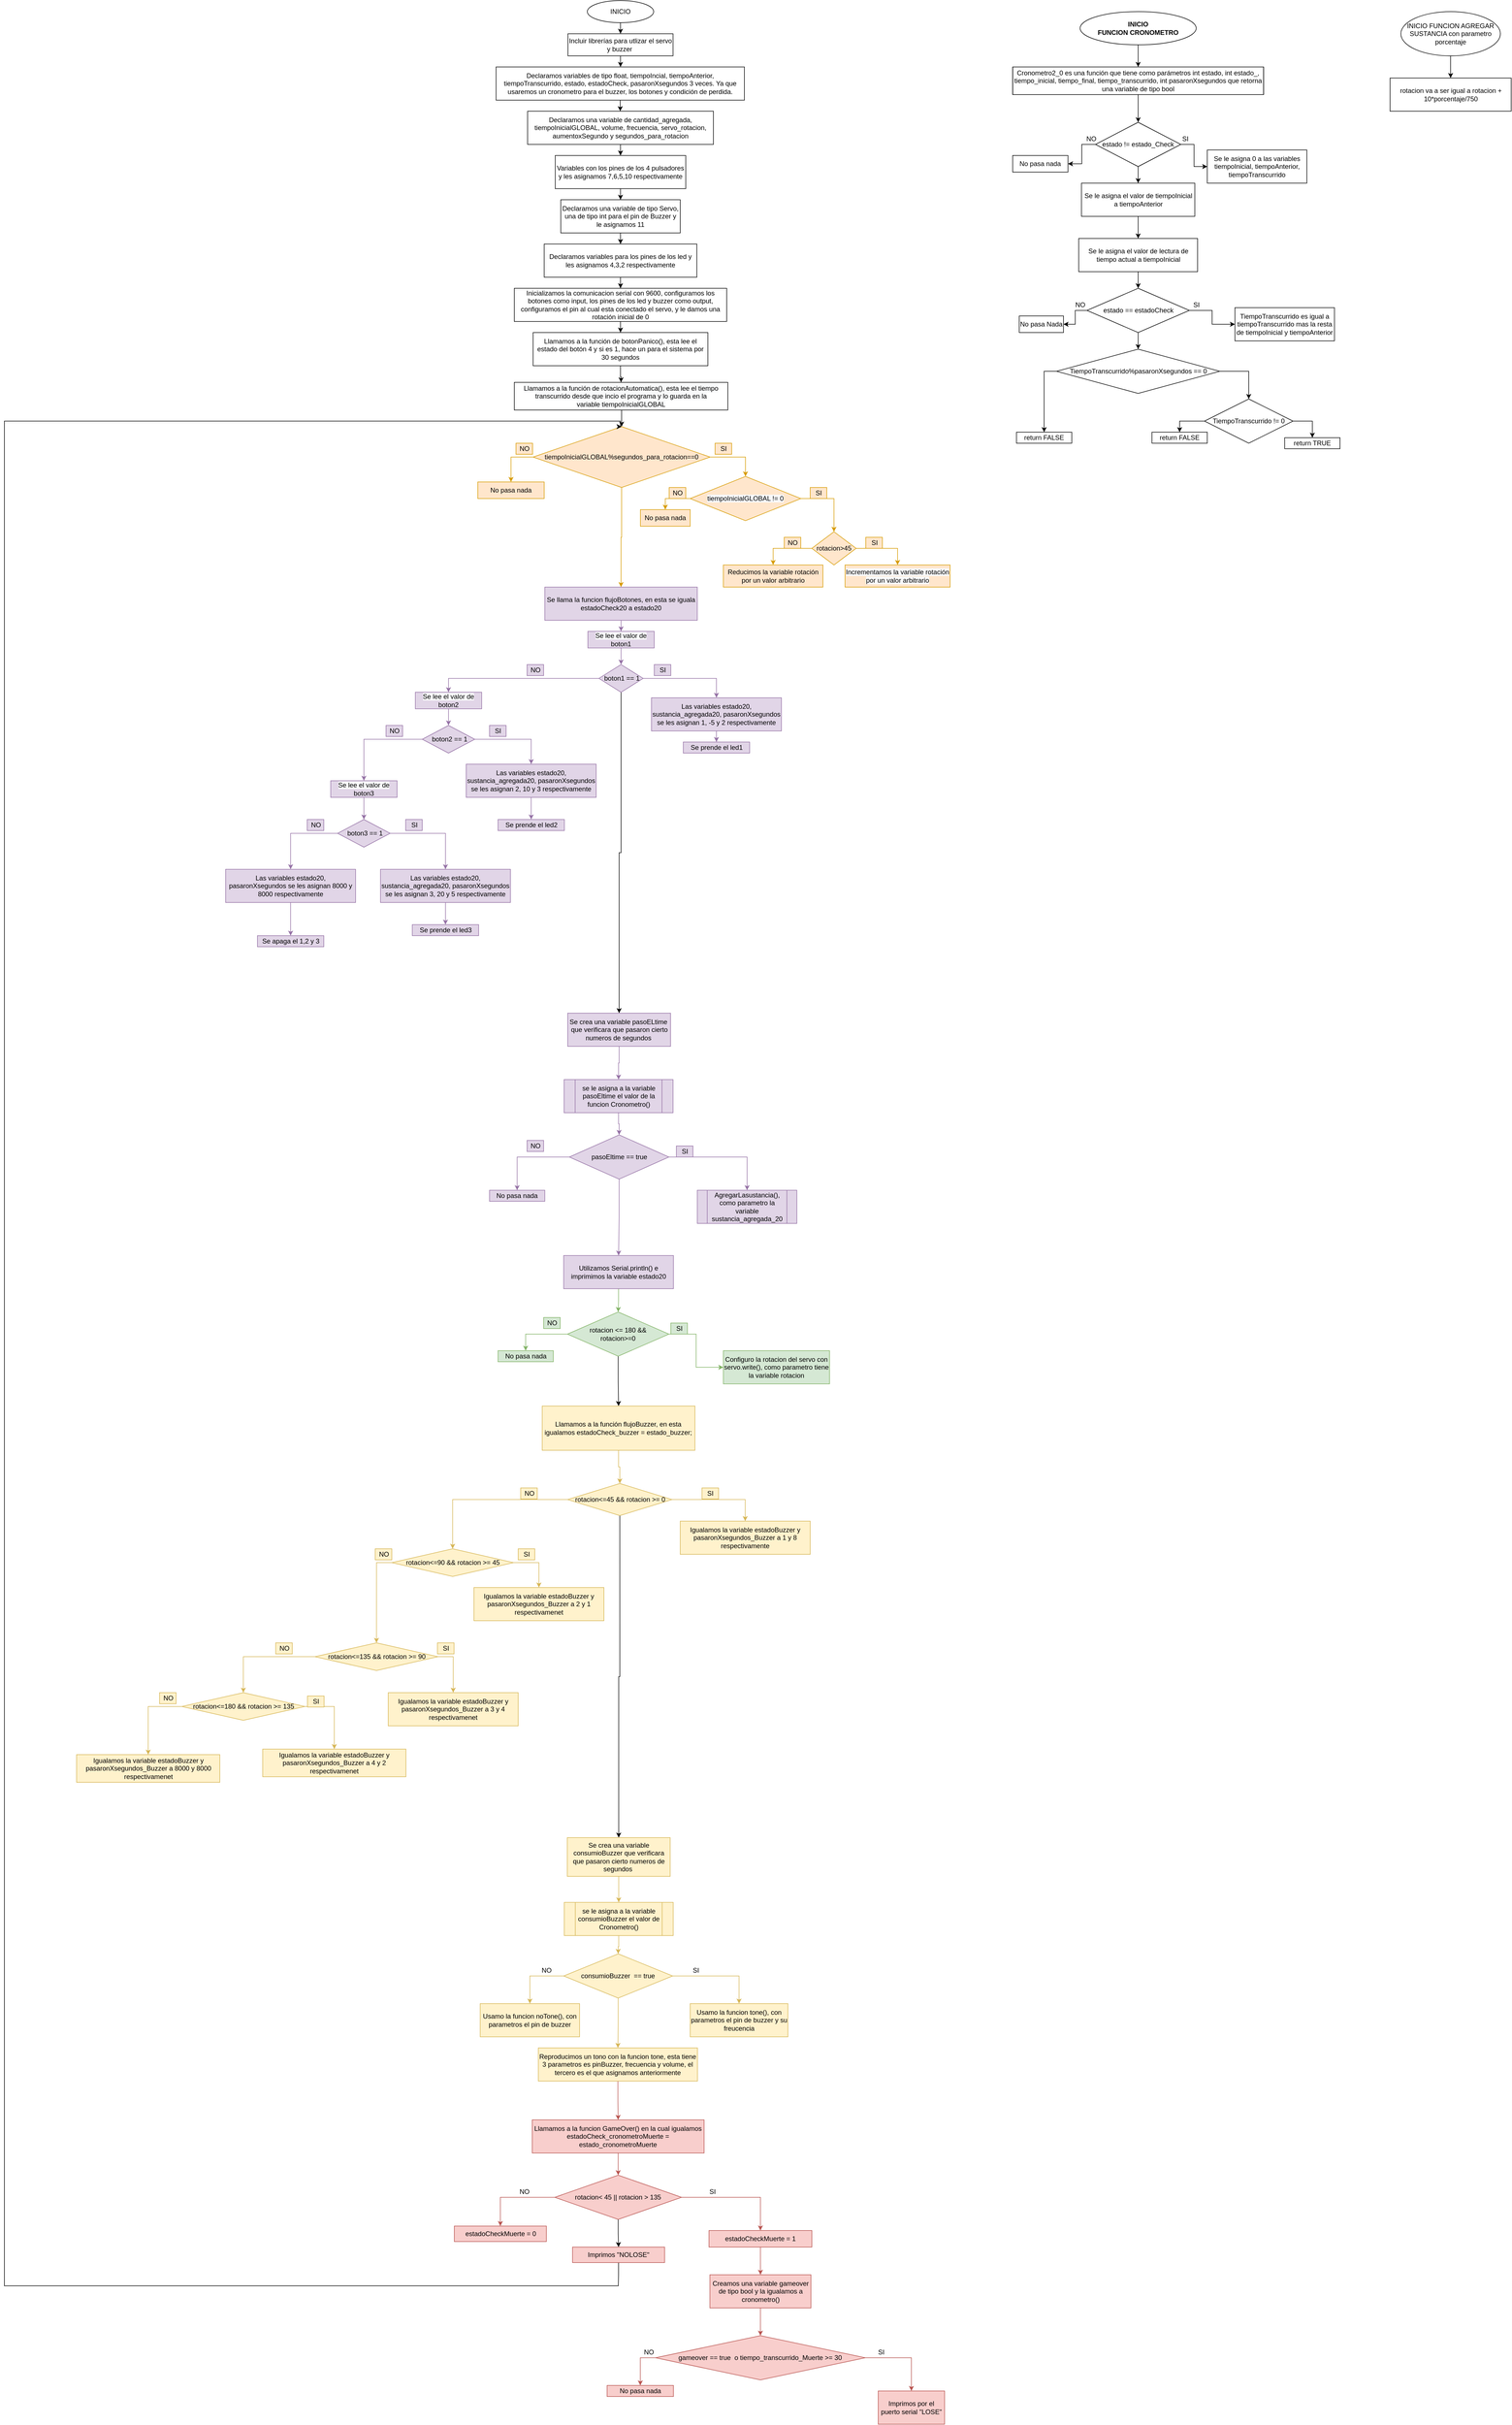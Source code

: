 <mxfile version="15.5.4" type="device"><diagram id="Q8VBIvTe53epawNQy5_A" name="Page-1"><mxGraphModel dx="6017" dy="3000" grid="1" gridSize="10" guides="1" tooltips="1" connect="1" arrows="1" fold="1" page="1" pageScale="1" pageWidth="827" pageHeight="1169" math="0" shadow="0"><root><mxCell id="0"/><mxCell id="1" parent="0"/><mxCell id="k_T5frw6S7L-gYVIdeZX-4" style="edgeStyle=orthogonalEdgeStyle;rounded=0;orthogonalLoop=1;jettySize=auto;html=1;exitX=0.5;exitY=1;exitDx=0;exitDy=0;entryX=0.5;entryY=0;entryDx=0;entryDy=0;" parent="1" source="k_T5frw6S7L-gYVIdeZX-1" target="k_T5frw6S7L-gYVIdeZX-2" edge="1"><mxGeometry relative="1" as="geometry"/></mxCell><mxCell id="k_T5frw6S7L-gYVIdeZX-1" value="INICIO" style="ellipse;whiteSpace=wrap;html=1;" parent="1" vertex="1"><mxGeometry x="354" y="10" width="120" height="40" as="geometry"/></mxCell><mxCell id="k_T5frw6S7L-gYVIdeZX-5" style="edgeStyle=orthogonalEdgeStyle;rounded=0;orthogonalLoop=1;jettySize=auto;html=1;exitX=0.5;exitY=1;exitDx=0;exitDy=0;" parent="1" source="k_T5frw6S7L-gYVIdeZX-2" target="k_T5frw6S7L-gYVIdeZX-6" edge="1"><mxGeometry relative="1" as="geometry"><mxPoint x="414.294" y="130.0" as="targetPoint"/></mxGeometry></mxCell><mxCell id="k_T5frw6S7L-gYVIdeZX-2" value="Incluir librerías para utlizar el servo y buzzer&amp;nbsp;" style="rounded=0;whiteSpace=wrap;html=1;" parent="1" vertex="1"><mxGeometry x="319" y="70" width="190" height="40" as="geometry"/></mxCell><mxCell id="k_T5frw6S7L-gYVIdeZX-7" style="edgeStyle=orthogonalEdgeStyle;rounded=0;orthogonalLoop=1;jettySize=auto;html=1;exitX=0.5;exitY=1;exitDx=0;exitDy=0;" parent="1" source="k_T5frw6S7L-gYVIdeZX-6" target="k_T5frw6S7L-gYVIdeZX-8" edge="1"><mxGeometry relative="1" as="geometry"><mxPoint x="413.118" y="220.0" as="targetPoint"/></mxGeometry></mxCell><mxCell id="k_T5frw6S7L-gYVIdeZX-6" value="Declaramos variables de tipo float, tiempoIncial, tiempoAnterior, tiempoTranscurrido, estado, estadoCheck, pasaronXsegundos 3 veces. Ya que usaremos un cronometro para el buzzer, los botones y condición de perdida." style="rounded=0;whiteSpace=wrap;html=1;" parent="1" vertex="1"><mxGeometry x="189" y="130" width="449" height="60" as="geometry"/></mxCell><mxCell id="k_T5frw6S7L-gYVIdeZX-9" style="edgeStyle=orthogonalEdgeStyle;rounded=0;orthogonalLoop=1;jettySize=auto;html=1;exitX=0.5;exitY=1;exitDx=0;exitDy=0;" parent="1" source="k_T5frw6S7L-gYVIdeZX-8" target="k_T5frw6S7L-gYVIdeZX-10" edge="1"><mxGeometry relative="1" as="geometry"><mxPoint x="414.294" y="300.0" as="targetPoint"/></mxGeometry></mxCell><mxCell id="k_T5frw6S7L-gYVIdeZX-8" value="Declaramos una variable de cantidad_agregada, tiempoInicialGLOBAL, volume, frecuencia, servo_rotacion, aumentoxSegundo y segundos_para_rotacion" style="rounded=0;whiteSpace=wrap;html=1;" parent="1" vertex="1"><mxGeometry x="246" y="210" width="336" height="60" as="geometry"/></mxCell><mxCell id="k_T5frw6S7L-gYVIdeZX-11" style="edgeStyle=orthogonalEdgeStyle;rounded=0;orthogonalLoop=1;jettySize=auto;html=1;" parent="1" source="k_T5frw6S7L-gYVIdeZX-10" target="k_T5frw6S7L-gYVIdeZX-12" edge="1"><mxGeometry relative="1" as="geometry"><mxPoint x="414" y="370" as="targetPoint"/></mxGeometry></mxCell><mxCell id="k_T5frw6S7L-gYVIdeZX-10" value="Variables con los pines de los 4 pulsadores y les asignamos 7,6,5,10 respectivamente" style="rounded=0;whiteSpace=wrap;html=1;" parent="1" vertex="1"><mxGeometry x="296" y="290" width="236" height="60" as="geometry"/></mxCell><mxCell id="k_T5frw6S7L-gYVIdeZX-13" style="edgeStyle=orthogonalEdgeStyle;rounded=0;orthogonalLoop=1;jettySize=auto;html=1;exitX=0.5;exitY=1;exitDx=0;exitDy=0;" parent="1" source="k_T5frw6S7L-gYVIdeZX-12" target="k_T5frw6S7L-gYVIdeZX-14" edge="1"><mxGeometry relative="1" as="geometry"><mxPoint x="414.294" y="460" as="targetPoint"/></mxGeometry></mxCell><mxCell id="k_T5frw6S7L-gYVIdeZX-12" value="Declaramos una variable de tipo Servo, una de tipo int para el pin de Buzzer y le asignamos 11" style="rounded=0;whiteSpace=wrap;html=1;" parent="1" vertex="1"><mxGeometry x="306" y="370" width="216" height="60" as="geometry"/></mxCell><mxCell id="k_T5frw6S7L-gYVIdeZX-15" style="edgeStyle=orthogonalEdgeStyle;rounded=0;orthogonalLoop=1;jettySize=auto;html=1;exitX=0.5;exitY=1;exitDx=0;exitDy=0;" parent="1" source="k_T5frw6S7L-gYVIdeZX-14" target="k_T5frw6S7L-gYVIdeZX-16" edge="1"><mxGeometry relative="1" as="geometry"><mxPoint x="414.294" y="550" as="targetPoint"/></mxGeometry></mxCell><mxCell id="k_T5frw6S7L-gYVIdeZX-14" value="Declaramos variables para los pines de los led y les asignamos 4,3,2 respectivamente" style="rounded=0;whiteSpace=wrap;html=1;" parent="1" vertex="1"><mxGeometry x="276" y="450" width="276" height="60" as="geometry"/></mxCell><mxCell id="k_T5frw6S7L-gYVIdeZX-17" style="edgeStyle=orthogonalEdgeStyle;rounded=0;orthogonalLoop=1;jettySize=auto;html=1;exitX=0.5;exitY=1;exitDx=0;exitDy=0;" parent="1" source="k_T5frw6S7L-gYVIdeZX-16" target="k_T5frw6S7L-gYVIdeZX-18" edge="1"><mxGeometry relative="1" as="geometry"><mxPoint x="414.294" y="640" as="targetPoint"/></mxGeometry></mxCell><mxCell id="k_T5frw6S7L-gYVIdeZX-16" value="Inicializamos la comunicacion serial con 9600, configuramos los botones como input, los pines de los led y buzzer como output, configuramos el pin al cual esta conectado el servo, y le damos una rotación inicial de 0" style="rounded=0;whiteSpace=wrap;html=1;" parent="1" vertex="1"><mxGeometry x="222" y="530" width="384" height="60" as="geometry"/></mxCell><mxCell id="k_T5frw6S7L-gYVIdeZX-19" style="edgeStyle=orthogonalEdgeStyle;rounded=0;orthogonalLoop=1;jettySize=auto;html=1;exitX=0.5;exitY=1;exitDx=0;exitDy=0;" parent="1" source="k_T5frw6S7L-gYVIdeZX-18" target="k_T5frw6S7L-gYVIdeZX-20" edge="1"><mxGeometry relative="1" as="geometry"><mxPoint x="414.294" y="700" as="targetPoint"/></mxGeometry></mxCell><mxCell id="k_T5frw6S7L-gYVIdeZX-18" value="Llamamos a la función de&amp;nbsp;botonPanico(), esta lee el estado del botón 4 y si es 1, hace un para el sistema por 30 segundos" style="rounded=0;whiteSpace=wrap;html=1;" parent="1" vertex="1"><mxGeometry x="256" y="610" width="316" height="60" as="geometry"/></mxCell><mxCell id="k_T5frw6S7L-gYVIdeZX-78" style="edgeStyle=orthogonalEdgeStyle;rounded=0;orthogonalLoop=1;jettySize=auto;html=1;exitX=0.5;exitY=1;exitDx=0;exitDy=0;entryX=0.5;entryY=0;entryDx=0;entryDy=0;" parent="1" source="k_T5frw6S7L-gYVIdeZX-20" target="k_T5frw6S7L-gYVIdeZX-21" edge="1"><mxGeometry relative="1" as="geometry"/></mxCell><mxCell id="k_T5frw6S7L-gYVIdeZX-20" value="&lt;span style=&quot;color: rgb(0 , 0 , 0) ; font-family: &amp;#34;helvetica&amp;#34; ; font-size: 12px ; font-style: normal ; font-weight: 400 ; letter-spacing: normal ; text-align: center ; text-indent: 0px ; text-transform: none ; word-spacing: 0px ; background-color: rgb(248 , 249 , 250) ; display: inline ; float: none&quot;&gt;Llamamos a la función de&amp;nbsp;rotacionAutomatica(), esta lee el tiempo transcurrido desde que incio el programa y lo guarda en la variable&amp;nbsp;tiempoInicialGLOBAL&lt;/span&gt;" style="rounded=0;whiteSpace=wrap;html=1;" parent="1" vertex="1"><mxGeometry x="222" y="700" width="386" height="50" as="geometry"/></mxCell><mxCell id="k_T5frw6S7L-gYVIdeZX-24" style="edgeStyle=orthogonalEdgeStyle;rounded=0;orthogonalLoop=1;jettySize=auto;html=1;exitX=1;exitY=0.5;exitDx=0;exitDy=0;fillColor=#ffe6cc;strokeColor=#d79b00;" parent="1" source="k_T5frw6S7L-gYVIdeZX-21" target="k_T5frw6S7L-gYVIdeZX-25" edge="1"><mxGeometry relative="1" as="geometry"><mxPoint x="670" y="900" as="targetPoint"/></mxGeometry></mxCell><mxCell id="k_T5frw6S7L-gYVIdeZX-26" style="edgeStyle=orthogonalEdgeStyle;rounded=0;orthogonalLoop=1;jettySize=auto;html=1;exitX=0;exitY=0.5;exitDx=0;exitDy=0;fillColor=#ffe6cc;strokeColor=#d79b00;" parent="1" source="k_T5frw6S7L-gYVIdeZX-21" target="k_T5frw6S7L-gYVIdeZX-27" edge="1"><mxGeometry relative="1" as="geometry"><mxPoint x="220" y="900" as="targetPoint"/></mxGeometry></mxCell><mxCell id="k_T5frw6S7L-gYVIdeZX-79" style="edgeStyle=orthogonalEdgeStyle;rounded=0;orthogonalLoop=1;jettySize=auto;html=1;exitX=0.5;exitY=1;exitDx=0;exitDy=0;fillColor=#ffe6cc;strokeColor=#d79b00;" parent="1" source="k_T5frw6S7L-gYVIdeZX-21" target="k_T5frw6S7L-gYVIdeZX-80" edge="1"><mxGeometry relative="1" as="geometry"><mxPoint x="414.294" y="1130" as="targetPoint"/></mxGeometry></mxCell><mxCell id="k_T5frw6S7L-gYVIdeZX-21" value="&lt;font face=&quot;helvetica&quot;&gt;tiempoInicialGLOBAL%segundos_para_rotacion==0&lt;/font&gt;" style="rhombus;whiteSpace=wrap;html=1;fillColor=#ffe6cc;strokeColor=#d79b00;" parent="1" vertex="1"><mxGeometry x="256" y="780" width="320" height="110" as="geometry"/></mxCell><mxCell id="k_T5frw6S7L-gYVIdeZX-28" style="edgeStyle=orthogonalEdgeStyle;rounded=0;orthogonalLoop=1;jettySize=auto;html=1;exitX=0;exitY=0.5;exitDx=0;exitDy=0;fillColor=#ffe6cc;strokeColor=#d79b00;" parent="1" source="k_T5frw6S7L-gYVIdeZX-25" target="k_T5frw6S7L-gYVIdeZX-29" edge="1"><mxGeometry relative="1" as="geometry"><mxPoint x="510" y="960" as="targetPoint"/></mxGeometry></mxCell><mxCell id="k_T5frw6S7L-gYVIdeZX-30" style="edgeStyle=orthogonalEdgeStyle;rounded=0;orthogonalLoop=1;jettySize=auto;html=1;exitX=1;exitY=0.5;exitDx=0;exitDy=0;fillColor=#ffe6cc;strokeColor=#d79b00;" parent="1" source="k_T5frw6S7L-gYVIdeZX-25" target="k_T5frw6S7L-gYVIdeZX-31" edge="1"><mxGeometry relative="1" as="geometry"><mxPoint x="790" y="990" as="targetPoint"/></mxGeometry></mxCell><mxCell id="k_T5frw6S7L-gYVIdeZX-25" value="&#10;&#10;&lt;span style=&quot;color: rgb(0, 0, 0); font-family: helvetica; font-size: 12px; font-style: normal; font-weight: 400; letter-spacing: normal; text-align: center; text-indent: 0px; text-transform: none; word-spacing: 0px; background-color: rgb(248, 249, 250); display: inline; float: none;&quot;&gt;tiempoInicialGLOBAL != 0&lt;/span&gt;&#10;&#10;" style="rhombus;whiteSpace=wrap;html=1;fillColor=#ffe6cc;strokeColor=#d79b00;" parent="1" vertex="1"><mxGeometry x="540" y="870" width="200" height="80" as="geometry"/></mxCell><mxCell id="k_T5frw6S7L-gYVIdeZX-27" value="No pasa nada" style="rounded=0;whiteSpace=wrap;html=1;fillColor=#ffe6cc;strokeColor=#d79b00;" parent="1" vertex="1"><mxGeometry x="156" y="880" width="120" height="30" as="geometry"/></mxCell><mxCell id="k_T5frw6S7L-gYVIdeZX-29" value="No pasa nada" style="rounded=0;whiteSpace=wrap;html=1;fillColor=#ffe6cc;strokeColor=#d79b00;" parent="1" vertex="1"><mxGeometry x="450" y="930" width="90" height="30" as="geometry"/></mxCell><mxCell id="k_T5frw6S7L-gYVIdeZX-32" style="edgeStyle=orthogonalEdgeStyle;rounded=0;orthogonalLoop=1;jettySize=auto;html=1;exitX=0;exitY=0.5;exitDx=0;exitDy=0;fillColor=#ffe6cc;strokeColor=#d79b00;" parent="1" source="k_T5frw6S7L-gYVIdeZX-31" target="k_T5frw6S7L-gYVIdeZX-33" edge="1"><mxGeometry relative="1" as="geometry"><mxPoint x="720" y="1060" as="targetPoint"/></mxGeometry></mxCell><mxCell id="k_T5frw6S7L-gYVIdeZX-34" style="edgeStyle=orthogonalEdgeStyle;rounded=0;orthogonalLoop=1;jettySize=auto;html=1;exitX=1;exitY=0.5;exitDx=0;exitDy=0;fillColor=#ffe6cc;strokeColor=#d79b00;" parent="1" source="k_T5frw6S7L-gYVIdeZX-31" target="k_T5frw6S7L-gYVIdeZX-35" edge="1"><mxGeometry relative="1" as="geometry"><mxPoint x="920" y="1050" as="targetPoint"/></mxGeometry></mxCell><mxCell id="k_T5frw6S7L-gYVIdeZX-31" value="rotacion&amp;gt;45" style="rhombus;whiteSpace=wrap;html=1;fillColor=#ffe6cc;strokeColor=#d79b00;" parent="1" vertex="1"><mxGeometry x="760" y="970" width="80" height="60" as="geometry"/></mxCell><mxCell id="k_T5frw6S7L-gYVIdeZX-33" value="Reducimos la variable rotación por un valor arbitrario" style="rounded=0;whiteSpace=wrap;html=1;fillColor=#ffe6cc;strokeColor=#d79b00;" parent="1" vertex="1"><mxGeometry x="600" y="1030" width="180" height="40" as="geometry"/></mxCell><mxCell id="k_T5frw6S7L-gYVIdeZX-35" value="&lt;span style=&quot;color: rgb(0 , 0 , 0) ; font-family: &amp;#34;helvetica&amp;#34; ; font-size: 12px ; font-style: normal ; font-weight: 400 ; letter-spacing: normal ; text-align: center ; text-indent: 0px ; text-transform: none ; word-spacing: 0px ; background-color: rgb(248 , 249 , 250) ; display: inline ; float: none&quot;&gt;Incrementamos la variable rotación por un valor arbitrario&lt;/span&gt;" style="rounded=0;whiteSpace=wrap;html=1;fillColor=#ffe6cc;strokeColor=#d79b00;" parent="1" vertex="1"><mxGeometry x="820" y="1030" width="190" height="40" as="geometry"/></mxCell><mxCell id="k_T5frw6S7L-gYVIdeZX-46" style="edgeStyle=orthogonalEdgeStyle;rounded=0;orthogonalLoop=1;jettySize=auto;html=1;exitX=0.5;exitY=1;exitDx=0;exitDy=0;" parent="1" source="k_T5frw6S7L-gYVIdeZX-42" target="k_T5frw6S7L-gYVIdeZX-47" edge="1"><mxGeometry relative="1" as="geometry"><mxPoint x="1350.714" y="270" as="targetPoint"/></mxGeometry></mxCell><mxCell id="k_T5frw6S7L-gYVIdeZX-42" value="Cronometro2_0 es una función que tiene como parámetros int estado, int estado_, tiempo_inicial, tiempo_final, tiempo_transcurrido, int pasaronXsegundos que retorna una variable de tipo bool" style="shape=process;whiteSpace=wrap;html=1;backgroundOutline=1;size=0;" parent="1" vertex="1"><mxGeometry x="1123.13" y="130" width="453.75" height="50" as="geometry"/></mxCell><mxCell id="k_T5frw6S7L-gYVIdeZX-45" style="edgeStyle=orthogonalEdgeStyle;rounded=0;orthogonalLoop=1;jettySize=auto;html=1;exitX=0.5;exitY=1;exitDx=0;exitDy=0;entryX=0.5;entryY=0;entryDx=0;entryDy=0;" parent="1" source="k_T5frw6S7L-gYVIdeZX-43" target="k_T5frw6S7L-gYVIdeZX-42" edge="1"><mxGeometry relative="1" as="geometry"/></mxCell><mxCell id="k_T5frw6S7L-gYVIdeZX-43" value="&lt;b&gt;INICIO&lt;br&gt;FUNCION CRONOMETRO&lt;/b&gt;" style="ellipse;whiteSpace=wrap;html=1;" parent="1" vertex="1"><mxGeometry x="1245" y="30" width="210" height="60" as="geometry"/></mxCell><mxCell id="k_T5frw6S7L-gYVIdeZX-48" style="edgeStyle=orthogonalEdgeStyle;rounded=0;orthogonalLoop=1;jettySize=auto;html=1;exitX=0;exitY=0.5;exitDx=0;exitDy=0;" parent="1" source="k_T5frw6S7L-gYVIdeZX-47" target="k_T5frw6S7L-gYVIdeZX-49" edge="1"><mxGeometry relative="1" as="geometry"><mxPoint x="1195" y="360" as="targetPoint"/></mxGeometry></mxCell><mxCell id="k_T5frw6S7L-gYVIdeZX-50" style="edgeStyle=orthogonalEdgeStyle;rounded=0;orthogonalLoop=1;jettySize=auto;html=1;exitX=1;exitY=0.5;exitDx=0;exitDy=0;" parent="1" source="k_T5frw6S7L-gYVIdeZX-47" target="k_T5frw6S7L-gYVIdeZX-51" edge="1"><mxGeometry relative="1" as="geometry"><mxPoint x="1555" y="340" as="targetPoint"/></mxGeometry></mxCell><mxCell id="k_T5frw6S7L-gYVIdeZX-52" style="edgeStyle=orthogonalEdgeStyle;rounded=0;orthogonalLoop=1;jettySize=auto;html=1;exitX=0.5;exitY=1;exitDx=0;exitDy=0;" parent="1" source="k_T5frw6S7L-gYVIdeZX-47" target="k_T5frw6S7L-gYVIdeZX-53" edge="1"><mxGeometry relative="1" as="geometry"><mxPoint x="1350.714" y="410" as="targetPoint"/></mxGeometry></mxCell><mxCell id="k_T5frw6S7L-gYVIdeZX-47" value="estado != estado_Check" style="rhombus;whiteSpace=wrap;html=1;" parent="1" vertex="1"><mxGeometry x="1272.86" y="230" width="154.29" height="80" as="geometry"/></mxCell><mxCell id="k_T5frw6S7L-gYVIdeZX-49" value="No pasa nada" style="rounded=0;whiteSpace=wrap;html=1;" parent="1" vertex="1"><mxGeometry x="1123.13" y="290" width="100" height="30" as="geometry"/></mxCell><mxCell id="k_T5frw6S7L-gYVIdeZX-51" value="Se le asigna 0 a las variables tiempoInicial, tiempoAnterior, tiempoTranscurrido" style="rounded=0;whiteSpace=wrap;html=1;" parent="1" vertex="1"><mxGeometry x="1475" y="280" width="180" height="60" as="geometry"/></mxCell><mxCell id="k_T5frw6S7L-gYVIdeZX-54" style="edgeStyle=orthogonalEdgeStyle;rounded=0;orthogonalLoop=1;jettySize=auto;html=1;exitX=0.5;exitY=1;exitDx=0;exitDy=0;" parent="1" source="k_T5frw6S7L-gYVIdeZX-53" target="k_T5frw6S7L-gYVIdeZX-55" edge="1"><mxGeometry relative="1" as="geometry"><mxPoint x="1355" y="510" as="targetPoint"/></mxGeometry></mxCell><mxCell id="k_T5frw6S7L-gYVIdeZX-53" value="Se le asigna el valor de tiempoInicial a tiempoAnterior" style="rounded=0;whiteSpace=wrap;html=1;" parent="1" vertex="1"><mxGeometry x="1247.5" y="340" width="205" height="60" as="geometry"/></mxCell><mxCell id="k_T5frw6S7L-gYVIdeZX-59" style="edgeStyle=orthogonalEdgeStyle;rounded=0;orthogonalLoop=1;jettySize=auto;html=1;" parent="1" source="k_T5frw6S7L-gYVIdeZX-55" target="k_T5frw6S7L-gYVIdeZX-60" edge="1"><mxGeometry relative="1" as="geometry"><mxPoint x="1350" y="540" as="targetPoint"/></mxGeometry></mxCell><mxCell id="k_T5frw6S7L-gYVIdeZX-55" value="&lt;span&gt;Se le asigna el valor de lectura de tiempo actual a tiempoInicial&lt;/span&gt;" style="rounded=0;whiteSpace=wrap;html=1;" parent="1" vertex="1"><mxGeometry x="1242.5" y="440" width="215" height="60" as="geometry"/></mxCell><mxCell id="k_T5frw6S7L-gYVIdeZX-57" value="NO" style="text;html=1;align=center;verticalAlign=middle;resizable=0;points=[];autosize=1;strokeColor=none;fillColor=none;" parent="1" vertex="1"><mxGeometry x="1250" y="250" width="30" height="20" as="geometry"/></mxCell><mxCell id="k_T5frw6S7L-gYVIdeZX-58" value="SI" style="text;html=1;align=center;verticalAlign=middle;resizable=0;points=[];autosize=1;strokeColor=none;fillColor=none;" parent="1" vertex="1"><mxGeometry x="1420" y="250" width="30" height="20" as="geometry"/></mxCell><mxCell id="k_T5frw6S7L-gYVIdeZX-61" style="edgeStyle=orthogonalEdgeStyle;rounded=0;orthogonalLoop=1;jettySize=auto;html=1;exitX=0;exitY=0.5;exitDx=0;exitDy=0;" parent="1" source="k_T5frw6S7L-gYVIdeZX-60" target="k_T5frw6S7L-gYVIdeZX-62" edge="1"><mxGeometry relative="1" as="geometry"><mxPoint x="1195" y="580" as="targetPoint"/></mxGeometry></mxCell><mxCell id="k_T5frw6S7L-gYVIdeZX-64" style="edgeStyle=orthogonalEdgeStyle;rounded=0;orthogonalLoop=1;jettySize=auto;html=1;exitX=1;exitY=0.5;exitDx=0;exitDy=0;entryX=0;entryY=0.5;entryDx=0;entryDy=0;" parent="1" source="k_T5frw6S7L-gYVIdeZX-60" target="k_T5frw6S7L-gYVIdeZX-66" edge="1"><mxGeometry relative="1" as="geometry"><mxPoint x="1525" y="610" as="targetPoint"/></mxGeometry></mxCell><mxCell id="k_T5frw6S7L-gYVIdeZX-68" style="edgeStyle=orthogonalEdgeStyle;rounded=0;orthogonalLoop=1;jettySize=auto;html=1;" parent="1" source="k_T5frw6S7L-gYVIdeZX-60" target="k_T5frw6S7L-gYVIdeZX-69" edge="1"><mxGeometry relative="1" as="geometry"><mxPoint x="1350" y="660" as="targetPoint"/></mxGeometry></mxCell><mxCell id="k_T5frw6S7L-gYVIdeZX-60" value="estado == estadoCheck" style="rhombus;whiteSpace=wrap;html=1;" parent="1" vertex="1"><mxGeometry x="1257.5" y="530" width="185" height="80" as="geometry"/></mxCell><mxCell id="k_T5frw6S7L-gYVIdeZX-62" value="No pasa Nada" style="rounded=0;whiteSpace=wrap;html=1;" parent="1" vertex="1"><mxGeometry x="1135" y="580" width="80" height="30" as="geometry"/></mxCell><mxCell id="k_T5frw6S7L-gYVIdeZX-63" value="NO" style="text;html=1;align=center;verticalAlign=middle;resizable=0;points=[];autosize=1;strokeColor=none;fillColor=none;" parent="1" vertex="1"><mxGeometry x="1230" y="550" width="30" height="20" as="geometry"/></mxCell><mxCell id="k_T5frw6S7L-gYVIdeZX-65" value="SI" style="text;html=1;align=center;verticalAlign=middle;resizable=0;points=[];autosize=1;strokeColor=none;fillColor=none;" parent="1" vertex="1"><mxGeometry x="1440" y="550" width="30" height="20" as="geometry"/></mxCell><mxCell id="k_T5frw6S7L-gYVIdeZX-66" value="TiempoTranscurrido es igual a tiempoTranscurrido mas la resta de tiempoInicial y tiempoAnterior" style="rounded=0;whiteSpace=wrap;html=1;" parent="1" vertex="1"><mxGeometry x="1525" y="565" width="180" height="60" as="geometry"/></mxCell><mxCell id="k_T5frw6S7L-gYVIdeZX-70" style="edgeStyle=orthogonalEdgeStyle;rounded=0;orthogonalLoop=1;jettySize=auto;html=1;exitX=1;exitY=0.5;exitDx=0;exitDy=0;" parent="1" source="k_T5frw6S7L-gYVIdeZX-69" target="k_T5frw6S7L-gYVIdeZX-71" edge="1"><mxGeometry relative="1" as="geometry"><mxPoint x="1545" y="720" as="targetPoint"/></mxGeometry></mxCell><mxCell id="k_T5frw6S7L-gYVIdeZX-76" style="edgeStyle=orthogonalEdgeStyle;rounded=0;orthogonalLoop=1;jettySize=auto;html=1;exitX=0;exitY=0.5;exitDx=0;exitDy=0;" parent="1" source="k_T5frw6S7L-gYVIdeZX-69" target="k_T5frw6S7L-gYVIdeZX-77" edge="1"><mxGeometry relative="1" as="geometry"><mxPoint x="1135" y="790" as="targetPoint"/></mxGeometry></mxCell><mxCell id="k_T5frw6S7L-gYVIdeZX-69" value="TiempoTranscurrido%pasaronXsegundos == 0" style="rhombus;whiteSpace=wrap;html=1;" parent="1" vertex="1"><mxGeometry x="1202.5" y="640" width="294.99" height="80" as="geometry"/></mxCell><mxCell id="k_T5frw6S7L-gYVIdeZX-72" style="edgeStyle=orthogonalEdgeStyle;rounded=0;orthogonalLoop=1;jettySize=auto;html=1;exitX=1;exitY=0.5;exitDx=0;exitDy=0;" parent="1" source="k_T5frw6S7L-gYVIdeZX-71" target="k_T5frw6S7L-gYVIdeZX-73" edge="1"><mxGeometry relative="1" as="geometry"><mxPoint x="1745" y="850" as="targetPoint"/></mxGeometry></mxCell><mxCell id="k_T5frw6S7L-gYVIdeZX-74" style="edgeStyle=orthogonalEdgeStyle;rounded=0;orthogonalLoop=1;jettySize=auto;html=1;exitX=0;exitY=0.5;exitDx=0;exitDy=0;" parent="1" source="k_T5frw6S7L-gYVIdeZX-71" target="k_T5frw6S7L-gYVIdeZX-75" edge="1"><mxGeometry relative="1" as="geometry"><mxPoint x="1505" y="840" as="targetPoint"/></mxGeometry></mxCell><mxCell id="k_T5frw6S7L-gYVIdeZX-71" value="TiempoTranscurrido != 0" style="rhombus;whiteSpace=wrap;html=1;" parent="1" vertex="1"><mxGeometry x="1470" y="730" width="160" height="80" as="geometry"/></mxCell><mxCell id="k_T5frw6S7L-gYVIdeZX-73" value="return TRUE" style="rounded=0;whiteSpace=wrap;html=1;" parent="1" vertex="1"><mxGeometry x="1615" y="800" width="100" height="20" as="geometry"/></mxCell><mxCell id="k_T5frw6S7L-gYVIdeZX-75" value="return FALSE" style="rounded=0;whiteSpace=wrap;html=1;" parent="1" vertex="1"><mxGeometry x="1375" y="790" width="100" height="20" as="geometry"/></mxCell><mxCell id="k_T5frw6S7L-gYVIdeZX-77" value="return FALSE" style="rounded=0;whiteSpace=wrap;html=1;" parent="1" vertex="1"><mxGeometry x="1130" y="790" width="100" height="20" as="geometry"/></mxCell><mxCell id="k_T5frw6S7L-gYVIdeZX-90" style="edgeStyle=orthogonalEdgeStyle;rounded=0;orthogonalLoop=1;jettySize=auto;html=1;exitX=0.5;exitY=1;exitDx=0;exitDy=0;fillColor=#e1d5e7;strokeColor=#9673a6;" parent="1" source="k_T5frw6S7L-gYVIdeZX-80" target="k_T5frw6S7L-gYVIdeZX-91" edge="1"><mxGeometry relative="1" as="geometry"><mxPoint x="415.471" y="1170" as="targetPoint"/></mxGeometry></mxCell><mxCell id="k_T5frw6S7L-gYVIdeZX-80" value="Se llama la funcion flujoBotones, en esta se iguala estadoCheck20 a estado20" style="rounded=0;whiteSpace=wrap;html=1;fillColor=#e1d5e7;strokeColor=#9673a6;" parent="1" vertex="1"><mxGeometry x="277.14" y="1070" width="275.71" height="60" as="geometry"/></mxCell><mxCell id="k_T5frw6S7L-gYVIdeZX-93" style="edgeStyle=orthogonalEdgeStyle;rounded=0;orthogonalLoop=1;jettySize=auto;html=1;exitX=1;exitY=0.5;exitDx=0;exitDy=0;fillColor=#e1d5e7;strokeColor=#9673a6;" parent="1" source="k_T5frw6S7L-gYVIdeZX-82" target="k_T5frw6S7L-gYVIdeZX-94" edge="1"><mxGeometry relative="1" as="geometry"><mxPoint x="520" y="1270" as="targetPoint"/></mxGeometry></mxCell><mxCell id="k_T5frw6S7L-gYVIdeZX-97" style="edgeStyle=orthogonalEdgeStyle;rounded=0;orthogonalLoop=1;jettySize=auto;html=1;exitX=0;exitY=0.5;exitDx=0;exitDy=0;entryX=0.5;entryY=0;entryDx=0;entryDy=0;fillColor=#e1d5e7;strokeColor=#9673a6;" parent="1" source="k_T5frw6S7L-gYVIdeZX-82" target="k_T5frw6S7L-gYVIdeZX-101" edge="1"><mxGeometry relative="1" as="geometry"><mxPoint x="114" y="1260" as="targetPoint"/><mxPoint x="193" y="1235" as="sourcePoint"/></mxGeometry></mxCell><mxCell id="k_T5frw6S7L-gYVIdeZX-127" style="edgeStyle=orthogonalEdgeStyle;rounded=0;orthogonalLoop=1;jettySize=auto;html=1;exitX=0.5;exitY=1;exitDx=0;exitDy=0;entryX=0.5;entryY=0;entryDx=0;entryDy=0;" parent="1" source="k_T5frw6S7L-gYVIdeZX-82" target="k_T5frw6S7L-gYVIdeZX-124" edge="1"><mxGeometry relative="1" as="geometry"/></mxCell><mxCell id="k_T5frw6S7L-gYVIdeZX-82" value="&amp;nbsp;boton1 == 1" style="rhombus;whiteSpace=wrap;html=1;fillColor=#e1d5e7;strokeColor=#9673a6;" parent="1" vertex="1"><mxGeometry x="375" y="1210" width="80" height="50" as="geometry"/></mxCell><mxCell id="k_T5frw6S7L-gYVIdeZX-83" value="NO" style="text;html=1;align=center;verticalAlign=middle;resizable=0;points=[];autosize=1;strokeColor=#d79b00;fillColor=#ffe6cc;" parent="1" vertex="1"><mxGeometry x="225" y="810" width="30" height="20" as="geometry"/></mxCell><mxCell id="k_T5frw6S7L-gYVIdeZX-84" value="SI" style="text;html=1;align=center;verticalAlign=middle;resizable=0;points=[];autosize=1;strokeColor=#d79b00;fillColor=#ffe6cc;" parent="1" vertex="1"><mxGeometry x="585" y="810" width="30" height="20" as="geometry"/></mxCell><mxCell id="k_T5frw6S7L-gYVIdeZX-85" value="NO" style="text;html=1;align=center;verticalAlign=middle;resizable=0;points=[];autosize=1;strokeColor=#d79b00;fillColor=#ffe6cc;" parent="1" vertex="1"><mxGeometry x="502" y="890" width="30" height="20" as="geometry"/></mxCell><mxCell id="k_T5frw6S7L-gYVIdeZX-87" value="SI" style="text;html=1;align=center;verticalAlign=middle;resizable=0;points=[];autosize=1;strokeColor=#d79b00;fillColor=#ffe6cc;" parent="1" vertex="1"><mxGeometry x="757" y="890" width="30" height="20" as="geometry"/></mxCell><mxCell id="k_T5frw6S7L-gYVIdeZX-88" value="NO" style="text;html=1;align=center;verticalAlign=middle;resizable=0;points=[];autosize=1;strokeColor=#d79b00;fillColor=#ffe6cc;" parent="1" vertex="1"><mxGeometry x="710" y="980" width="30" height="20" as="geometry"/></mxCell><mxCell id="k_T5frw6S7L-gYVIdeZX-89" value="SI" style="text;html=1;align=center;verticalAlign=middle;resizable=0;points=[];autosize=1;strokeColor=#d79b00;fillColor=#ffe6cc;" parent="1" vertex="1"><mxGeometry x="857.5" y="980" width="30" height="20" as="geometry"/></mxCell><mxCell id="k_T5frw6S7L-gYVIdeZX-92" style="edgeStyle=orthogonalEdgeStyle;rounded=0;orthogonalLoop=1;jettySize=auto;html=1;exitX=0.5;exitY=1;exitDx=0;exitDy=0;entryX=0.5;entryY=0;entryDx=0;entryDy=0;fillColor=#e1d5e7;strokeColor=#9673a6;" parent="1" source="k_T5frw6S7L-gYVIdeZX-91" target="k_T5frw6S7L-gYVIdeZX-82" edge="1"><mxGeometry relative="1" as="geometry"/></mxCell><mxCell id="k_T5frw6S7L-gYVIdeZX-91" value="&lt;span style=&quot;color: rgb(0 , 0 , 0) ; font-family: &amp;#34;helvetica&amp;#34; ; font-size: 12px ; font-style: normal ; font-weight: 400 ; letter-spacing: normal ; text-align: center ; text-indent: 0px ; text-transform: none ; word-spacing: 0px ; background-color: rgb(248 , 249 , 250) ; display: inline ; float: none&quot;&gt;Se lee el valor de&lt;/span&gt;&lt;br&gt;boton1" style="rounded=0;whiteSpace=wrap;html=1;fillColor=#e1d5e7;strokeColor=#9673a6;" parent="1" vertex="1"><mxGeometry x="355" y="1150" width="120" height="30" as="geometry"/></mxCell><mxCell id="k_T5frw6S7L-gYVIdeZX-95" style="edgeStyle=orthogonalEdgeStyle;rounded=0;orthogonalLoop=1;jettySize=auto;html=1;exitX=0.5;exitY=1;exitDx=0;exitDy=0;fillColor=#e1d5e7;strokeColor=#9673a6;" parent="1" source="k_T5frw6S7L-gYVIdeZX-94" target="k_T5frw6S7L-gYVIdeZX-96" edge="1"><mxGeometry relative="1" as="geometry"><mxPoint x="587.235" y="1360" as="targetPoint"/></mxGeometry></mxCell><mxCell id="k_T5frw6S7L-gYVIdeZX-94" value="Las variables estado20, sustancia_agregada20, pasaronXsegundos se les asignan 1, -5 y 2 respectivamente" style="rounded=0;whiteSpace=wrap;html=1;fillColor=#e1d5e7;strokeColor=#9673a6;" parent="1" vertex="1"><mxGeometry x="470" y="1270" width="235" height="60" as="geometry"/></mxCell><mxCell id="k_T5frw6S7L-gYVIdeZX-96" value="Se prende el led1" style="rounded=0;whiteSpace=wrap;html=1;fillColor=#e1d5e7;strokeColor=#9673a6;" parent="1" vertex="1"><mxGeometry x="527.5" y="1350" width="120" height="20" as="geometry"/></mxCell><mxCell id="k_T5frw6S7L-gYVIdeZX-102" style="edgeStyle=orthogonalEdgeStyle;rounded=0;orthogonalLoop=1;jettySize=auto;html=1;exitX=0.5;exitY=1;exitDx=0;exitDy=0;entryX=0.5;entryY=0;entryDx=0;entryDy=0;fillColor=#e1d5e7;strokeColor=#9673a6;" parent="1" source="k_T5frw6S7L-gYVIdeZX-101" target="k_T5frw6S7L-gYVIdeZX-103" edge="1"><mxGeometry relative="1" as="geometry"><mxPoint x="103" y="1340" as="targetPoint"/></mxGeometry></mxCell><mxCell id="k_T5frw6S7L-gYVIdeZX-101" value="&lt;span style=&quot;color: rgb(0 , 0 , 0) ; font-family: &amp;#34;helvetica&amp;#34; ; font-size: 12px ; font-style: normal ; font-weight: 400 ; letter-spacing: normal ; text-align: center ; text-indent: 0px ; text-transform: none ; word-spacing: 0px ; background-color: rgb(248 , 249 , 250) ; display: inline ; float: none&quot;&gt;Se lee el valor de&lt;/span&gt;&lt;br&gt;boton2" style="rounded=0;whiteSpace=wrap;html=1;fillColor=#e1d5e7;strokeColor=#9673a6;" parent="1" vertex="1"><mxGeometry x="43" y="1260" width="120" height="30" as="geometry"/></mxCell><mxCell id="k_T5frw6S7L-gYVIdeZX-105" style="edgeStyle=orthogonalEdgeStyle;rounded=0;orthogonalLoop=1;jettySize=auto;html=1;exitX=1;exitY=0.5;exitDx=0;exitDy=0;entryX=0.5;entryY=0;entryDx=0;entryDy=0;fillColor=#e1d5e7;strokeColor=#9673a6;" parent="1" source="k_T5frw6S7L-gYVIdeZX-103" target="k_T5frw6S7L-gYVIdeZX-106" edge="1"><mxGeometry relative="1" as="geometry"><mxPoint x="188" y="1400" as="targetPoint"/></mxGeometry></mxCell><mxCell id="k_T5frw6S7L-gYVIdeZX-110" style="edgeStyle=orthogonalEdgeStyle;rounded=0;orthogonalLoop=1;jettySize=auto;html=1;exitX=0;exitY=0.5;exitDx=0;exitDy=0;entryX=0.5;entryY=0;entryDx=0;entryDy=0;fillColor=#e1d5e7;strokeColor=#9673a6;" parent="1" source="k_T5frw6S7L-gYVIdeZX-103" target="k_T5frw6S7L-gYVIdeZX-111" edge="1"><mxGeometry relative="1" as="geometry"><mxPoint x="-60" y="1470" as="targetPoint"/></mxGeometry></mxCell><mxCell id="k_T5frw6S7L-gYVIdeZX-103" value="&amp;nbsp;boton2 == 1" style="rhombus;whiteSpace=wrap;html=1;fillColor=#e1d5e7;strokeColor=#9673a6;" parent="1" vertex="1"><mxGeometry x="55.5" y="1320" width="95" height="50" as="geometry"/></mxCell><mxCell id="k_T5frw6S7L-gYVIdeZX-109" style="edgeStyle=orthogonalEdgeStyle;rounded=0;orthogonalLoop=1;jettySize=auto;html=1;exitX=0.5;exitY=1;exitDx=0;exitDy=0;entryX=0.5;entryY=0;entryDx=0;entryDy=0;fillColor=#e1d5e7;strokeColor=#9673a6;" parent="1" source="k_T5frw6S7L-gYVIdeZX-106" target="k_T5frw6S7L-gYVIdeZX-108" edge="1"><mxGeometry relative="1" as="geometry"/></mxCell><mxCell id="k_T5frw6S7L-gYVIdeZX-106" value="Las variables estado20, sustancia_agregada20, pasaronXsegundos se les asignan 2, 10 y 3 respectivamente" style="rounded=0;whiteSpace=wrap;html=1;fillColor=#e1d5e7;strokeColor=#9673a6;" parent="1" vertex="1"><mxGeometry x="135" y="1390" width="235" height="60" as="geometry"/></mxCell><mxCell id="k_T5frw6S7L-gYVIdeZX-108" value="Se prende el led2" style="rounded=0;whiteSpace=wrap;html=1;fillColor=#e1d5e7;strokeColor=#9673a6;" parent="1" vertex="1"><mxGeometry x="192.5" y="1490" width="120" height="20" as="geometry"/></mxCell><mxCell id="k_T5frw6S7L-gYVIdeZX-113" style="edgeStyle=orthogonalEdgeStyle;rounded=0;orthogonalLoop=1;jettySize=auto;html=1;exitX=0.5;exitY=1;exitDx=0;exitDy=0;entryX=0.5;entryY=0;entryDx=0;entryDy=0;fillColor=#e1d5e7;strokeColor=#9673a6;" parent="1" source="k_T5frw6S7L-gYVIdeZX-111" target="k_T5frw6S7L-gYVIdeZX-112" edge="1"><mxGeometry relative="1" as="geometry"/></mxCell><mxCell id="k_T5frw6S7L-gYVIdeZX-111" value="&lt;span style=&quot;color: rgb(0 , 0 , 0) ; font-family: &amp;#34;helvetica&amp;#34; ; font-size: 12px ; font-style: normal ; font-weight: 400 ; letter-spacing: normal ; text-align: center ; text-indent: 0px ; text-transform: none ; word-spacing: 0px ; background-color: rgb(248 , 249 , 250) ; display: inline ; float: none&quot;&gt;Se lee el valor de&lt;/span&gt;&lt;br&gt;boton3" style="rounded=0;whiteSpace=wrap;html=1;fillColor=#e1d5e7;strokeColor=#9673a6;" parent="1" vertex="1"><mxGeometry x="-110" y="1420" width="120" height="30" as="geometry"/></mxCell><mxCell id="k_T5frw6S7L-gYVIdeZX-115" style="edgeStyle=orthogonalEdgeStyle;rounded=0;orthogonalLoop=1;jettySize=auto;html=1;exitX=1;exitY=0.5;exitDx=0;exitDy=0;entryX=0.5;entryY=0;entryDx=0;entryDy=0;fillColor=#e1d5e7;strokeColor=#9673a6;" parent="1" source="k_T5frw6S7L-gYVIdeZX-112" target="k_T5frw6S7L-gYVIdeZX-114" edge="1"><mxGeometry relative="1" as="geometry"/></mxCell><mxCell id="k_T5frw6S7L-gYVIdeZX-118" style="edgeStyle=orthogonalEdgeStyle;rounded=0;orthogonalLoop=1;jettySize=auto;html=1;exitX=0;exitY=0.5;exitDx=0;exitDy=0;entryX=0.5;entryY=0;entryDx=0;entryDy=0;fillColor=#e1d5e7;strokeColor=#9673a6;" parent="1" source="k_T5frw6S7L-gYVIdeZX-112" target="k_T5frw6S7L-gYVIdeZX-120" edge="1"><mxGeometry relative="1" as="geometry"><mxPoint x="-190" y="1650" as="targetPoint"/></mxGeometry></mxCell><mxCell id="k_T5frw6S7L-gYVIdeZX-112" value="&amp;nbsp;boton3 == 1" style="rhombus;whiteSpace=wrap;html=1;fillColor=#e1d5e7;strokeColor=#9673a6;" parent="1" vertex="1"><mxGeometry x="-97.5" y="1490" width="95" height="50" as="geometry"/></mxCell><mxCell id="k_T5frw6S7L-gYVIdeZX-117" style="edgeStyle=orthogonalEdgeStyle;rounded=0;orthogonalLoop=1;jettySize=auto;html=1;exitX=0.5;exitY=1;exitDx=0;exitDy=0;entryX=0.5;entryY=0;entryDx=0;entryDy=0;fillColor=#e1d5e7;strokeColor=#9673a6;" parent="1" source="k_T5frw6S7L-gYVIdeZX-114" target="k_T5frw6S7L-gYVIdeZX-116" edge="1"><mxGeometry relative="1" as="geometry"/></mxCell><mxCell id="k_T5frw6S7L-gYVIdeZX-114" value="Las variables estado20, sustancia_agregada20, pasaronXsegundos se les asignan 3, 20 y 5 respectivamente" style="rounded=0;whiteSpace=wrap;html=1;fillColor=#e1d5e7;strokeColor=#9673a6;" parent="1" vertex="1"><mxGeometry x="-20" y="1580" width="235" height="60" as="geometry"/></mxCell><mxCell id="k_T5frw6S7L-gYVIdeZX-116" value="Se prende el led3" style="rounded=0;whiteSpace=wrap;html=1;fillColor=#e1d5e7;strokeColor=#9673a6;" parent="1" vertex="1"><mxGeometry x="37.5" y="1680" width="120" height="20" as="geometry"/></mxCell><mxCell id="k_T5frw6S7L-gYVIdeZX-122" style="edgeStyle=orthogonalEdgeStyle;rounded=0;orthogonalLoop=1;jettySize=auto;html=1;exitX=0.5;exitY=1;exitDx=0;exitDy=0;entryX=0.5;entryY=0;entryDx=0;entryDy=0;fillColor=#e1d5e7;strokeColor=#9673a6;" parent="1" source="k_T5frw6S7L-gYVIdeZX-120" target="k_T5frw6S7L-gYVIdeZX-121" edge="1"><mxGeometry relative="1" as="geometry"/></mxCell><mxCell id="k_T5frw6S7L-gYVIdeZX-120" value="Las variables estado20, pasaronXsegundos se les asignan 8000 y 8000 respectivamente" style="rounded=0;whiteSpace=wrap;html=1;fillColor=#e1d5e7;strokeColor=#9673a6;" parent="1" vertex="1"><mxGeometry x="-300" y="1580" width="235" height="60" as="geometry"/></mxCell><mxCell id="k_T5frw6S7L-gYVIdeZX-121" value="Se apaga el 1,2 y 3" style="rounded=0;whiteSpace=wrap;html=1;fillColor=#e1d5e7;strokeColor=#9673a6;" parent="1" vertex="1"><mxGeometry x="-242.5" y="1700" width="120" height="20" as="geometry"/></mxCell><mxCell id="k_T5frw6S7L-gYVIdeZX-125" style="edgeStyle=orthogonalEdgeStyle;rounded=0;orthogonalLoop=1;jettySize=auto;html=1;exitX=0.5;exitY=1;exitDx=0;exitDy=0;fillColor=#e1d5e7;strokeColor=#9673a6;" parent="1" source="k_T5frw6S7L-gYVIdeZX-124" target="k_T5frw6S7L-gYVIdeZX-126" edge="1"><mxGeometry relative="1" as="geometry"><mxPoint x="410.833" y="1980" as="targetPoint"/></mxGeometry></mxCell><mxCell id="k_T5frw6S7L-gYVIdeZX-124" value="Se crea una variable pasoELtime&amp;nbsp; que verificara que pasaron cierto numeros de segundos&amp;nbsp;" style="rounded=0;whiteSpace=wrap;html=1;fillColor=#e1d5e7;strokeColor=#9673a6;" parent="1" vertex="1"><mxGeometry x="318.5" y="1840" width="186" height="60" as="geometry"/></mxCell><mxCell id="k_T5frw6S7L-gYVIdeZX-128" style="edgeStyle=orthogonalEdgeStyle;rounded=0;orthogonalLoop=1;jettySize=auto;html=1;exitX=0.5;exitY=1;exitDx=0;exitDy=0;fillColor=#e1d5e7;strokeColor=#9673a6;" parent="1" source="k_T5frw6S7L-gYVIdeZX-126" target="k_T5frw6S7L-gYVIdeZX-129" edge="1"><mxGeometry relative="1" as="geometry"><mxPoint x="410.143" y="2070" as="targetPoint"/></mxGeometry></mxCell><mxCell id="k_T5frw6S7L-gYVIdeZX-126" value="se le asigna a la variable pasoEltime el valor de la funcion Cronometro()" style="shape=process;whiteSpace=wrap;html=1;backgroundOutline=1;fillColor=#e1d5e7;strokeColor=#9673a6;" parent="1" vertex="1"><mxGeometry x="312" y="1960" width="197" height="60" as="geometry"/></mxCell><mxCell id="k_T5frw6S7L-gYVIdeZX-130" style="edgeStyle=orthogonalEdgeStyle;rounded=0;orthogonalLoop=1;jettySize=auto;html=1;exitX=1;exitY=0.5;exitDx=0;exitDy=0;fillColor=#e1d5e7;strokeColor=#9673a6;" parent="1" source="k_T5frw6S7L-gYVIdeZX-129" target="k_T5frw6S7L-gYVIdeZX-131" edge="1"><mxGeometry relative="1" as="geometry"><mxPoint x="620" y="2170" as="targetPoint"/></mxGeometry></mxCell><mxCell id="k_T5frw6S7L-gYVIdeZX-132" style="edgeStyle=orthogonalEdgeStyle;rounded=0;orthogonalLoop=1;jettySize=auto;html=1;exitX=0;exitY=0.5;exitDx=0;exitDy=0;fillColor=#e1d5e7;strokeColor=#9673a6;" parent="1" source="k_T5frw6S7L-gYVIdeZX-129" target="k_T5frw6S7L-gYVIdeZX-133" edge="1"><mxGeometry relative="1" as="geometry"><mxPoint x="230" y="2180" as="targetPoint"/></mxGeometry></mxCell><mxCell id="k_T5frw6S7L-gYVIdeZX-137" style="edgeStyle=orthogonalEdgeStyle;rounded=0;orthogonalLoop=1;jettySize=auto;html=1;exitX=0.5;exitY=1;exitDx=0;exitDy=0;fillColor=#e1d5e7;strokeColor=#9673a6;" parent="1" source="k_T5frw6S7L-gYVIdeZX-129" target="k_T5frw6S7L-gYVIdeZX-138" edge="1"><mxGeometry relative="1" as="geometry"><mxPoint x="411.5" y="2270" as="targetPoint"/></mxGeometry></mxCell><mxCell id="k_T5frw6S7L-gYVIdeZX-129" value="pasoEltime == true" style="rhombus;whiteSpace=wrap;html=1;fillColor=#e1d5e7;strokeColor=#9673a6;" parent="1" vertex="1"><mxGeometry x="321.5" y="2060" width="180" height="80" as="geometry"/></mxCell><mxCell id="k_T5frw6S7L-gYVIdeZX-131" value="AgregarLasustancia(), como parametro la variable sustancia_agregada_20" style="shape=process;whiteSpace=wrap;html=1;backgroundOutline=1;fillColor=#e1d5e7;strokeColor=#9673a6;" parent="1" vertex="1"><mxGeometry x="552.85" y="2160" width="180" height="60" as="geometry"/></mxCell><mxCell id="k_T5frw6S7L-gYVIdeZX-133" value="No pasa nada" style="rounded=0;whiteSpace=wrap;html=1;fillColor=#e1d5e7;strokeColor=#9673a6;" parent="1" vertex="1"><mxGeometry x="177.14" y="2160" width="100" height="20" as="geometry"/></mxCell><mxCell id="k_T5frw6S7L-gYVIdeZX-135" style="edgeStyle=orthogonalEdgeStyle;rounded=0;orthogonalLoop=1;jettySize=auto;html=1;exitX=0.5;exitY=1;exitDx=0;exitDy=0;" parent="1" source="k_T5frw6S7L-gYVIdeZX-134" target="k_T5frw6S7L-gYVIdeZX-136" edge="1"><mxGeometry relative="1" as="geometry"><mxPoint x="1916" y="160" as="targetPoint"/></mxGeometry></mxCell><mxCell id="k_T5frw6S7L-gYVIdeZX-134" value="INICIO FUNCION AGREGAR SUSTANCIA con parametro porcentaje" style="ellipse;whiteSpace=wrap;html=1;" parent="1" vertex="1"><mxGeometry x="1825" y="30" width="180" height="80" as="geometry"/></mxCell><mxCell id="k_T5frw6S7L-gYVIdeZX-136" value="rotacion va a ser igual a rotacion + 10*porcentaje/750" style="rounded=0;whiteSpace=wrap;html=1;" parent="1" vertex="1"><mxGeometry x="1805.5" y="150" width="219" height="60" as="geometry"/></mxCell><mxCell id="k_T5frw6S7L-gYVIdeZX-139" style="edgeStyle=orthogonalEdgeStyle;rounded=0;orthogonalLoop=1;jettySize=auto;html=1;exitX=0.5;exitY=1;exitDx=0;exitDy=0;fillColor=#d5e8d4;strokeColor=#82b366;" parent="1" source="k_T5frw6S7L-gYVIdeZX-138" target="k_T5frw6S7L-gYVIdeZX-140" edge="1"><mxGeometry relative="1" as="geometry"><mxPoint x="410.143" y="2410" as="targetPoint"/></mxGeometry></mxCell><mxCell id="k_T5frw6S7L-gYVIdeZX-138" value="Utilizamos Serial.println() e imprimimos la variable estado20" style="rounded=0;whiteSpace=wrap;html=1;fillColor=#e1d5e7;strokeColor=#9673a6;" parent="1" vertex="1"><mxGeometry x="311.25" y="2278" width="198.5" height="60" as="geometry"/></mxCell><mxCell id="k_T5frw6S7L-gYVIdeZX-143" style="edgeStyle=orthogonalEdgeStyle;rounded=0;orthogonalLoop=1;jettySize=auto;html=1;exitX=1;exitY=0.5;exitDx=0;exitDy=0;fillColor=#d5e8d4;strokeColor=#82b366;" parent="1" source="k_T5frw6S7L-gYVIdeZX-140" target="k_T5frw6S7L-gYVIdeZX-144" edge="1"><mxGeometry relative="1" as="geometry"><mxPoint x="620" y="2480" as="targetPoint"/></mxGeometry></mxCell><mxCell id="k_T5frw6S7L-gYVIdeZX-146" style="edgeStyle=orthogonalEdgeStyle;rounded=0;orthogonalLoop=1;jettySize=auto;html=1;exitX=0;exitY=0.5;exitDx=0;exitDy=0;entryX=0.5;entryY=0;entryDx=0;entryDy=0;fillColor=#d5e8d4;strokeColor=#82b366;" parent="1" source="k_T5frw6S7L-gYVIdeZX-140" target="k_T5frw6S7L-gYVIdeZX-147" edge="1"><mxGeometry relative="1" as="geometry"><mxPoint x="240" y="2520" as="targetPoint"/></mxGeometry></mxCell><mxCell id="k_T5frw6S7L-gYVIdeZX-159" style="edgeStyle=orthogonalEdgeStyle;rounded=0;orthogonalLoop=1;jettySize=auto;html=1;exitX=0.5;exitY=1;exitDx=0;exitDy=0;" parent="1" source="k_T5frw6S7L-gYVIdeZX-140" target="k_T5frw6S7L-gYVIdeZX-160" edge="1"><mxGeometry relative="1" as="geometry"><mxPoint x="409.333" y="2530" as="targetPoint"/></mxGeometry></mxCell><mxCell id="k_T5frw6S7L-gYVIdeZX-140" value="rotacion &amp;lt;= 180 &amp;amp;&amp;amp;&lt;br&gt;rotacion&amp;gt;=0" style="rhombus;whiteSpace=wrap;html=1;fillColor=#d5e8d4;strokeColor=#82b366;" parent="1" vertex="1"><mxGeometry x="318.07" y="2380" width="183.43" height="80" as="geometry"/></mxCell><mxCell id="k_T5frw6S7L-gYVIdeZX-144" value="Configuro la rotacion del servo con servo.write(), como parametro tiene la variable rotacion" style="rounded=0;whiteSpace=wrap;html=1;fillColor=#d5e8d4;strokeColor=#82b366;" parent="1" vertex="1"><mxGeometry x="600" y="2450" width="192" height="60" as="geometry"/></mxCell><mxCell id="k_T5frw6S7L-gYVIdeZX-147" value="No pasa nada" style="rounded=0;whiteSpace=wrap;html=1;fillColor=#d5e8d4;strokeColor=#82b366;" parent="1" vertex="1"><mxGeometry x="192.5" y="2450" width="100" height="20" as="geometry"/></mxCell><mxCell id="k_T5frw6S7L-gYVIdeZX-148" value="NO" style="text;html=1;align=center;verticalAlign=middle;resizable=0;points=[];autosize=1;strokeColor=#82b366;fillColor=#d5e8d4;" parent="1" vertex="1"><mxGeometry x="275" y="2390" width="30" height="20" as="geometry"/></mxCell><mxCell id="k_T5frw6S7L-gYVIdeZX-149" value="SI" style="text;html=1;align=center;verticalAlign=middle;resizable=0;points=[];autosize=1;strokeColor=#82b366;fillColor=#d5e8d4;" parent="1" vertex="1"><mxGeometry x="505" y="2400" width="30" height="20" as="geometry"/></mxCell><mxCell id="k_T5frw6S7L-gYVIdeZX-150" value="SI" style="text;html=1;align=center;verticalAlign=middle;resizable=0;points=[];autosize=1;strokeColor=#9673a6;fillColor=#e1d5e7;" parent="1" vertex="1"><mxGeometry x="515" y="2080" width="30" height="20" as="geometry"/></mxCell><mxCell id="k_T5frw6S7L-gYVIdeZX-151" value="NO" style="text;html=1;align=center;verticalAlign=middle;resizable=0;points=[];autosize=1;strokeColor=#9673a6;fillColor=#e1d5e7;" parent="1" vertex="1"><mxGeometry x="245" y="2070" width="30" height="20" as="geometry"/></mxCell><mxCell id="k_T5frw6S7L-gYVIdeZX-152" value="SI" style="text;html=1;align=center;verticalAlign=middle;resizable=0;points=[];autosize=1;strokeColor=#9673a6;fillColor=#e1d5e7;" parent="1" vertex="1"><mxGeometry x="475" y="1210" width="30" height="20" as="geometry"/></mxCell><mxCell id="k_T5frw6S7L-gYVIdeZX-153" value="NO" style="text;html=1;align=center;verticalAlign=middle;resizable=0;points=[];autosize=1;strokeColor=#9673a6;fillColor=#e1d5e7;" parent="1" vertex="1"><mxGeometry x="245" y="1210" width="30" height="20" as="geometry"/></mxCell><mxCell id="k_T5frw6S7L-gYVIdeZX-154" value="NO" style="text;html=1;align=center;verticalAlign=middle;resizable=0;points=[];autosize=1;strokeColor=#9673a6;fillColor=#e1d5e7;" parent="1" vertex="1"><mxGeometry x="-10" y="1320" width="30" height="20" as="geometry"/></mxCell><mxCell id="k_T5frw6S7L-gYVIdeZX-155" value="NO" style="text;html=1;align=center;verticalAlign=middle;resizable=0;points=[];autosize=1;strokeColor=#9673a6;fillColor=#e1d5e7;" parent="1" vertex="1"><mxGeometry x="-152.5" y="1490" width="30" height="20" as="geometry"/></mxCell><mxCell id="k_T5frw6S7L-gYVIdeZX-157" value="SI" style="text;html=1;align=center;verticalAlign=middle;resizable=0;points=[];autosize=1;strokeColor=#9673a6;fillColor=#e1d5e7;" parent="1" vertex="1"><mxGeometry x="177.14" y="1320" width="30" height="20" as="geometry"/></mxCell><mxCell id="k_T5frw6S7L-gYVIdeZX-158" value="SI" style="text;html=1;align=center;verticalAlign=middle;resizable=0;points=[];autosize=1;strokeColor=#9673a6;fillColor=#e1d5e7;" parent="1" vertex="1"><mxGeometry x="25.5" y="1490" width="30" height="20" as="geometry"/></mxCell><mxCell id="k_T5frw6S7L-gYVIdeZX-203" style="edgeStyle=orthogonalEdgeStyle;rounded=0;orthogonalLoop=1;jettySize=auto;html=1;exitX=0.5;exitY=1;exitDx=0;exitDy=0;entryX=0.5;entryY=0;entryDx=0;entryDy=0;fillColor=#fff2cc;strokeColor=#d6b656;" parent="1" source="k_T5frw6S7L-gYVIdeZX-160" target="k_T5frw6S7L-gYVIdeZX-163" edge="1"><mxGeometry relative="1" as="geometry"/></mxCell><mxCell id="k_T5frw6S7L-gYVIdeZX-160" value="Llamamos a la función flujoBuzzer, en esta igualamos estadoCheck_buzzer = estado_buzzer;" style="rounded=0;whiteSpace=wrap;html=1;fillColor=#fff2cc;strokeColor=#d6b656;" parent="1" vertex="1"><mxGeometry x="272.42" y="2550" width="276.17" height="80" as="geometry"/></mxCell><mxCell id="k_T5frw6S7L-gYVIdeZX-161" style="edgeStyle=orthogonalEdgeStyle;rounded=0;orthogonalLoop=1;jettySize=auto;html=1;exitX=1;exitY=0.5;exitDx=0;exitDy=0;fillColor=#fff2cc;strokeColor=#d6b656;" parent="1" source="k_T5frw6S7L-gYVIdeZX-163" target="k_T5frw6S7L-gYVIdeZX-167" edge="1"><mxGeometry relative="1" as="geometry"><mxPoint x="572" y="2758" as="targetPoint"/></mxGeometry></mxCell><mxCell id="k_T5frw6S7L-gYVIdeZX-162" style="edgeStyle=orthogonalEdgeStyle;rounded=0;orthogonalLoop=1;jettySize=auto;html=1;exitX=0;exitY=0.5;exitDx=0;exitDy=0;entryX=0.5;entryY=0;entryDx=0;entryDy=0;fillColor=#fff2cc;strokeColor=#d6b656;" parent="1" source="k_T5frw6S7L-gYVIdeZX-163" target="k_T5frw6S7L-gYVIdeZX-173" edge="1"><mxGeometry relative="1" as="geometry"><mxPoint x="155" y="2748.0" as="targetPoint"/><mxPoint x="245" y="2723" as="sourcePoint"/></mxGeometry></mxCell><mxCell id="k_T5frw6S7L-gYVIdeZX-219" style="edgeStyle=orthogonalEdgeStyle;rounded=0;orthogonalLoop=1;jettySize=auto;html=1;exitX=0.5;exitY=1;exitDx=0;exitDy=0;entryX=0.5;entryY=0;entryDx=0;entryDy=0;" parent="1" source="k_T5frw6S7L-gYVIdeZX-163" target="k_T5frw6S7L-gYVIdeZX-208" edge="1"><mxGeometry relative="1" as="geometry"/></mxCell><mxCell id="k_T5frw6S7L-gYVIdeZX-163" value="rotacion&amp;lt;=45 &amp;amp;&amp;amp; rotacion &amp;gt;= 0" style="rhombus;whiteSpace=wrap;html=1;fillColor=#fff2cc;strokeColor=#d6b656;" parent="1" vertex="1"><mxGeometry x="318.5" y="2690" width="188.5" height="58" as="geometry"/></mxCell><mxCell id="k_T5frw6S7L-gYVIdeZX-167" value="Igualamos la variable estadoBuzzer y pasaronXsegundos_Buzzer a 1 y 8 respectivamente" style="rounded=0;whiteSpace=wrap;html=1;fillColor=#fff2cc;strokeColor=#d6b656;" parent="1" vertex="1"><mxGeometry x="522" y="2758" width="235" height="60" as="geometry"/></mxCell><mxCell id="k_T5frw6S7L-gYVIdeZX-171" style="edgeStyle=orthogonalEdgeStyle;rounded=0;orthogonalLoop=1;jettySize=auto;html=1;exitX=1;exitY=0.5;exitDx=0;exitDy=0;entryX=0.5;entryY=0;entryDx=0;entryDy=0;fillColor=#fff2cc;strokeColor=#d6b656;" parent="1" source="k_T5frw6S7L-gYVIdeZX-173" target="k_T5frw6S7L-gYVIdeZX-175" edge="1"><mxGeometry relative="1" as="geometry"><mxPoint x="202" y="2888" as="targetPoint"/></mxGeometry></mxCell><mxCell id="k_T5frw6S7L-gYVIdeZX-172" style="edgeStyle=orthogonalEdgeStyle;rounded=0;orthogonalLoop=1;jettySize=auto;html=1;exitX=0;exitY=0.5;exitDx=0;exitDy=0;entryX=0.5;entryY=0;entryDx=0;entryDy=0;fillColor=#fff2cc;strokeColor=#d6b656;" parent="1" source="k_T5frw6S7L-gYVIdeZX-173" target="k_T5frw6S7L-gYVIdeZX-181" edge="1"><mxGeometry relative="1" as="geometry"><mxPoint x="-36" y="2908.0" as="targetPoint"/></mxGeometry></mxCell><mxCell id="k_T5frw6S7L-gYVIdeZX-173" value="rotacion&amp;lt;=90 &amp;amp;&amp;amp; rotacion &amp;gt;= 45" style="rhombus;whiteSpace=wrap;html=1;fillColor=#fff2cc;strokeColor=#d6b656;" parent="1" vertex="1"><mxGeometry x="0.5" y="2808" width="220" height="50" as="geometry"/></mxCell><mxCell id="k_T5frw6S7L-gYVIdeZX-175" value="Igualamos la variable estadoBuzzer y pasaronXsegundos_Buzzer a 2 y 1 respectivamenet" style="rounded=0;whiteSpace=wrap;html=1;fillColor=#fff2cc;strokeColor=#d6b656;" parent="1" vertex="1"><mxGeometry x="149" y="2878" width="235" height="60" as="geometry"/></mxCell><mxCell id="k_T5frw6S7L-gYVIdeZX-179" style="edgeStyle=orthogonalEdgeStyle;rounded=0;orthogonalLoop=1;jettySize=auto;html=1;exitX=1;exitY=0.5;exitDx=0;exitDy=0;entryX=0.5;entryY=0;entryDx=0;entryDy=0;fillColor=#fff2cc;strokeColor=#d6b656;" parent="1" source="k_T5frw6S7L-gYVIdeZX-181" target="k_T5frw6S7L-gYVIdeZX-183" edge="1"><mxGeometry relative="1" as="geometry"/></mxCell><mxCell id="k_T5frw6S7L-gYVIdeZX-180" style="edgeStyle=orthogonalEdgeStyle;rounded=0;orthogonalLoop=1;jettySize=auto;html=1;exitX=0;exitY=0.5;exitDx=0;exitDy=0;entryX=0.5;entryY=0;entryDx=0;entryDy=0;fillColor=#fff2cc;strokeColor=#d6b656;" parent="1" source="k_T5frw6S7L-gYVIdeZX-181" target="k_T5frw6S7L-gYVIdeZX-194" edge="1"><mxGeometry relative="1" as="geometry"><mxPoint x="-168.5" y="3068.0" as="targetPoint"/></mxGeometry></mxCell><mxCell id="k_T5frw6S7L-gYVIdeZX-181" value="rotacion&amp;lt;=135 &amp;amp;&amp;amp; rotacion &amp;gt;= 90" style="rhombus;whiteSpace=wrap;html=1;fillColor=#fff2cc;strokeColor=#d6b656;" parent="1" vertex="1"><mxGeometry x="-138.5" y="2978" width="222.5" height="50" as="geometry"/></mxCell><mxCell id="k_T5frw6S7L-gYVIdeZX-183" value="&lt;span&gt;Igualamos la variable estadoBuzzer y pasaronXsegundos_Buzzer a 3 y 4 respectivamenet&lt;/span&gt;" style="rounded=0;whiteSpace=wrap;html=1;fillColor=#fff2cc;strokeColor=#d6b656;" parent="1" vertex="1"><mxGeometry x="-6" y="3068" width="235" height="60" as="geometry"/></mxCell><mxCell id="k_T5frw6S7L-gYVIdeZX-187" value="Igualamos la variable estadoBuzzer y pasaronXsegundos_Buzzer a 4 y 2 respectivamenet" style="rounded=0;whiteSpace=wrap;html=1;fillColor=#fff2cc;strokeColor=#d6b656;" parent="1" vertex="1"><mxGeometry x="-233" y="3170" width="259" height="50" as="geometry"/></mxCell><mxCell id="k_T5frw6S7L-gYVIdeZX-188" value="SI" style="text;html=1;align=center;verticalAlign=middle;resizable=0;points=[];autosize=1;strokeColor=#d6b656;fillColor=#fff2cc;" parent="1" vertex="1"><mxGeometry x="561.35" y="2698" width="30" height="20" as="geometry"/></mxCell><mxCell id="k_T5frw6S7L-gYVIdeZX-189" value="NO" style="text;html=1;align=center;verticalAlign=middle;resizable=0;points=[];autosize=1;strokeColor=#d6b656;fillColor=#fff2cc;" parent="1" vertex="1"><mxGeometry x="233.5" y="2698" width="30" height="20" as="geometry"/></mxCell><mxCell id="k_T5frw6S7L-gYVIdeZX-190" value="NO" style="text;html=1;align=center;verticalAlign=middle;resizable=0;points=[];autosize=1;strokeColor=#d6b656;fillColor=#fff2cc;" parent="1" vertex="1"><mxGeometry x="-29.5" y="2808" width="30" height="20" as="geometry"/></mxCell><mxCell id="k_T5frw6S7L-gYVIdeZX-191" value="NO" style="text;html=1;align=center;verticalAlign=middle;resizable=0;points=[];autosize=1;strokeColor=#d6b656;fillColor=#fff2cc;" parent="1" vertex="1"><mxGeometry x="-209.5" y="2978" width="30" height="20" as="geometry"/></mxCell><mxCell id="k_T5frw6S7L-gYVIdeZX-192" value="SI" style="text;html=1;align=center;verticalAlign=middle;resizable=0;points=[];autosize=1;strokeColor=#d6b656;fillColor=#fff2cc;" parent="1" vertex="1"><mxGeometry x="229" y="2808" width="30" height="20" as="geometry"/></mxCell><mxCell id="k_T5frw6S7L-gYVIdeZX-193" value="SI" style="text;html=1;align=center;verticalAlign=middle;resizable=0;points=[];autosize=1;strokeColor=#d6b656;fillColor=#fff2cc;" parent="1" vertex="1"><mxGeometry x="83" y="2978" width="30" height="20" as="geometry"/></mxCell><mxCell id="k_T5frw6S7L-gYVIdeZX-197" style="edgeStyle=orthogonalEdgeStyle;rounded=0;orthogonalLoop=1;jettySize=auto;html=1;exitX=1;exitY=0.5;exitDx=0;exitDy=0;entryX=0.5;entryY=0;entryDx=0;entryDy=0;fillColor=#fff2cc;strokeColor=#d6b656;" parent="1" source="k_T5frw6S7L-gYVIdeZX-194" target="k_T5frw6S7L-gYVIdeZX-187" edge="1"><mxGeometry relative="1" as="geometry"/></mxCell><mxCell id="k_T5frw6S7L-gYVIdeZX-198" style="edgeStyle=orthogonalEdgeStyle;rounded=0;orthogonalLoop=1;jettySize=auto;html=1;exitX=0;exitY=0.5;exitDx=0;exitDy=0;entryX=0.5;entryY=0;entryDx=0;entryDy=0;fillColor=#fff2cc;strokeColor=#d6b656;" parent="1" source="k_T5frw6S7L-gYVIdeZX-194" target="k_T5frw6S7L-gYVIdeZX-200" edge="1"><mxGeometry relative="1" as="geometry"><mxPoint x="-439.5" y="3230" as="targetPoint"/></mxGeometry></mxCell><mxCell id="k_T5frw6S7L-gYVIdeZX-194" value="rotacion&amp;lt;=180 &amp;amp;&amp;amp; rotacion &amp;gt;= 135" style="rhombus;whiteSpace=wrap;html=1;fillColor=#fff2cc;strokeColor=#d6b656;" parent="1" vertex="1"><mxGeometry x="-379.25" y="3068" width="222.5" height="50" as="geometry"/></mxCell><mxCell id="k_T5frw6S7L-gYVIdeZX-200" value="Igualamos la variable estadoBuzzer y pasaronXsegundos_Buzzer a 8000 y 8000 respectivamenet" style="rounded=0;whiteSpace=wrap;html=1;fillColor=#fff2cc;strokeColor=#d6b656;" parent="1" vertex="1"><mxGeometry x="-569.5" y="3180" width="259" height="50" as="geometry"/></mxCell><mxCell id="k_T5frw6S7L-gYVIdeZX-201" value="NO" style="text;html=1;align=center;verticalAlign=middle;resizable=0;points=[];autosize=1;strokeColor=#d6b656;fillColor=#fff2cc;" parent="1" vertex="1"><mxGeometry x="-419.5" y="3068" width="30" height="20" as="geometry"/></mxCell><mxCell id="k_T5frw6S7L-gYVIdeZX-202" value="SI" style="text;html=1;align=center;verticalAlign=middle;resizable=0;points=[];autosize=1;strokeColor=#d6b656;fillColor=#fff2cc;" parent="1" vertex="1"><mxGeometry x="-152" y="3074" width="30" height="20" as="geometry"/></mxCell><mxCell id="k_T5frw6S7L-gYVIdeZX-210" style="edgeStyle=orthogonalEdgeStyle;rounded=0;orthogonalLoop=1;jettySize=auto;html=1;exitX=0.5;exitY=1;exitDx=0;exitDy=0;entryX=0.5;entryY=0;entryDx=0;entryDy=0;fillColor=#fff2cc;strokeColor=#d6b656;" parent="1" source="k_T5frw6S7L-gYVIdeZX-208" target="k_T5frw6S7L-gYVIdeZX-209" edge="1"><mxGeometry relative="1" as="geometry"/></mxCell><mxCell id="k_T5frw6S7L-gYVIdeZX-208" value="Se crea una variable consumioBuzzer que verificara que pasaron cierto numeros de segundos&amp;nbsp;" style="rounded=0;whiteSpace=wrap;html=1;fillColor=#fff2cc;strokeColor=#d6b656;" parent="1" vertex="1"><mxGeometry x="317.79" y="3330" width="186" height="70" as="geometry"/></mxCell><mxCell id="k_T5frw6S7L-gYVIdeZX-211" style="edgeStyle=orthogonalEdgeStyle;rounded=0;orthogonalLoop=1;jettySize=auto;html=1;exitX=0.5;exitY=1;exitDx=0;exitDy=0;fillColor=#fff2cc;strokeColor=#d6b656;" parent="1" source="k_T5frw6S7L-gYVIdeZX-209" target="k_T5frw6S7L-gYVIdeZX-212" edge="1"><mxGeometry relative="1" as="geometry"><mxPoint x="411.29" y="3570" as="targetPoint"/></mxGeometry></mxCell><mxCell id="k_T5frw6S7L-gYVIdeZX-209" value="se le asigna a la variable consumioBuzzer&amp;nbsp;el valor de Cronometro()" style="shape=process;whiteSpace=wrap;html=1;backgroundOutline=1;fillColor=#fff2cc;strokeColor=#d6b656;" parent="1" vertex="1"><mxGeometry x="312.29" y="3447" width="197" height="60" as="geometry"/></mxCell><mxCell id="k_T5frw6S7L-gYVIdeZX-213" style="edgeStyle=orthogonalEdgeStyle;rounded=0;orthogonalLoop=1;jettySize=auto;html=1;exitX=1;exitY=0.5;exitDx=0;exitDy=0;fillColor=#fff2cc;strokeColor=#d6b656;" parent="1" source="k_T5frw6S7L-gYVIdeZX-212" target="k_T5frw6S7L-gYVIdeZX-214" edge="1"><mxGeometry relative="1" as="geometry"><mxPoint x="568.29" y="3620" as="targetPoint"/></mxGeometry></mxCell><mxCell id="k_T5frw6S7L-gYVIdeZX-215" style="edgeStyle=orthogonalEdgeStyle;rounded=0;orthogonalLoop=1;jettySize=auto;html=1;exitX=0;exitY=0.5;exitDx=0;exitDy=0;entryX=0.5;entryY=0;entryDx=0;entryDy=0;fillColor=#fff2cc;strokeColor=#d6b656;" parent="1" source="k_T5frw6S7L-gYVIdeZX-212" target="k_T5frw6S7L-gYVIdeZX-216" edge="1"><mxGeometry relative="1" as="geometry"><mxPoint x="218.29" y="3660" as="targetPoint"/></mxGeometry></mxCell><mxCell id="k_T5frw6S7L-gYVIdeZX-217" style="edgeStyle=orthogonalEdgeStyle;rounded=0;orthogonalLoop=1;jettySize=auto;html=1;exitX=0.5;exitY=1;exitDx=0;exitDy=0;fillColor=#fff2cc;strokeColor=#d6b656;" parent="1" source="k_T5frw6S7L-gYVIdeZX-212" target="k_T5frw6S7L-gYVIdeZX-218" edge="1"><mxGeometry relative="1" as="geometry"><mxPoint x="409.861" y="3740" as="targetPoint"/></mxGeometry></mxCell><mxCell id="k_T5frw6S7L-gYVIdeZX-212" value="&lt;span&gt;consumioBuzzer&amp;nbsp; == true&lt;/span&gt;" style="rhombus;whiteSpace=wrap;html=1;fillColor=#fff2cc;strokeColor=#d6b656;" parent="1" vertex="1"><mxGeometry x="311.29" y="3540" width="197" height="80" as="geometry"/></mxCell><mxCell id="k_T5frw6S7L-gYVIdeZX-214" value="Usamo la funcion tone(), con parametros el pin de buzzer y su freucencia" style="rounded=0;whiteSpace=wrap;html=1;fillColor=#fff2cc;strokeColor=#d6b656;" parent="1" vertex="1"><mxGeometry x="540" y="3630" width="176.71" height="60" as="geometry"/></mxCell><mxCell id="k_T5frw6S7L-gYVIdeZX-216" value="Usamo la funcion noTone(), con parametros el pin de buzzer" style="rounded=0;whiteSpace=wrap;html=1;fillColor=#fff2cc;strokeColor=#d6b656;" parent="1" vertex="1"><mxGeometry x="160.29" y="3630" width="179.71" height="60" as="geometry"/></mxCell><mxCell id="k_T5frw6S7L-gYVIdeZX-220" style="edgeStyle=orthogonalEdgeStyle;rounded=0;orthogonalLoop=1;jettySize=auto;html=1;exitX=0.5;exitY=1;exitDx=0;exitDy=0;fillColor=#f8cecc;strokeColor=#b85450;" parent="1" source="k_T5frw6S7L-gYVIdeZX-218" target="k_T5frw6S7L-gYVIdeZX-221" edge="1"><mxGeometry relative="1" as="geometry"><mxPoint x="409.305" y="3910" as="targetPoint"/></mxGeometry></mxCell><mxCell id="k_T5frw6S7L-gYVIdeZX-218" value="Reproducimos un tono con la funcion tone, esta tiene 3 parametros es pinBuzzer, frecuencia y volume, el tercero es el que asignamos anteriormente" style="rounded=0;whiteSpace=wrap;html=1;fillColor=#fff2cc;strokeColor=#d6b656;" parent="1" vertex="1"><mxGeometry x="265.43" y="3710" width="287.75" height="60" as="geometry"/></mxCell><mxCell id="k_T5frw6S7L-gYVIdeZX-224" style="edgeStyle=orthogonalEdgeStyle;rounded=0;orthogonalLoop=1;jettySize=auto;html=1;exitX=0.5;exitY=1;exitDx=0;exitDy=0;fillColor=#f8cecc;strokeColor=#b85450;" parent="1" source="k_T5frw6S7L-gYVIdeZX-221" target="k_T5frw6S7L-gYVIdeZX-225" edge="1"><mxGeometry relative="1" as="geometry"><mxPoint x="409.647" y="3950" as="targetPoint"/></mxGeometry></mxCell><mxCell id="k_T5frw6S7L-gYVIdeZX-221" value="Llamamos a la funcion GameOver() en la cual igualamos estadoCheck_cronometroMuerte = estado_cronometroMuerte" style="rounded=0;whiteSpace=wrap;html=1;fillColor=#f8cecc;strokeColor=#b85450;" parent="1" vertex="1"><mxGeometry x="254.43" y="3840" width="310.7" height="60" as="geometry"/></mxCell><mxCell id="k_T5frw6S7L-gYVIdeZX-226" style="edgeStyle=orthogonalEdgeStyle;rounded=0;orthogonalLoop=1;jettySize=auto;html=1;exitX=1;exitY=0.5;exitDx=0;exitDy=0;fillColor=#f8cecc;strokeColor=#b85450;" parent="1" source="k_T5frw6S7L-gYVIdeZX-225" target="k_T5frw6S7L-gYVIdeZX-227" edge="1"><mxGeometry relative="1" as="geometry"><mxPoint x="640.0" y="4040" as="targetPoint"/></mxGeometry></mxCell><mxCell id="k_T5frw6S7L-gYVIdeZX-236" style="edgeStyle=orthogonalEdgeStyle;rounded=0;orthogonalLoop=1;jettySize=auto;html=1;exitX=0;exitY=0.5;exitDx=0;exitDy=0;fillColor=#f8cecc;strokeColor=#b85450;" parent="1" source="k_T5frw6S7L-gYVIdeZX-225" target="k_T5frw6S7L-gYVIdeZX-237" edge="1"><mxGeometry relative="1" as="geometry"><mxPoint x="170" y="4020" as="targetPoint"/></mxGeometry></mxCell><mxCell id="RryMCQbNY0k3B15HR8wx-2" style="edgeStyle=orthogonalEdgeStyle;rounded=0;orthogonalLoop=1;jettySize=auto;html=1;exitX=0.5;exitY=1;exitDx=0;exitDy=0;entryX=0.5;entryY=0;entryDx=0;entryDy=0;" parent="1" source="WlJ787mhj_f-M0Jl4PbO-1" target="k_T5frw6S7L-gYVIdeZX-21" edge="1"><mxGeometry relative="1" as="geometry"><Array as="points"><mxPoint x="410" y="4120"/><mxPoint x="410" y="4140"/><mxPoint x="-700" y="4140"/><mxPoint x="-700" y="770"/><mxPoint x="414" y="770"/><mxPoint x="414" y="780"/></Array></mxGeometry></mxCell><mxCell id="WlJ787mhj_f-M0Jl4PbO-2" style="edgeStyle=orthogonalEdgeStyle;rounded=0;orthogonalLoop=1;jettySize=auto;html=1;exitX=0.5;exitY=1;exitDx=0;exitDy=0;entryX=0.5;entryY=0;entryDx=0;entryDy=0;" edge="1" parent="1" source="k_T5frw6S7L-gYVIdeZX-225" target="WlJ787mhj_f-M0Jl4PbO-1"><mxGeometry relative="1" as="geometry"/></mxCell><mxCell id="k_T5frw6S7L-gYVIdeZX-225" value="rotacion&amp;lt; 45 || rotacion &amp;gt; 135" style="rhombus;whiteSpace=wrap;html=1;fillColor=#f8cecc;strokeColor=#b85450;" parent="1" vertex="1"><mxGeometry x="295.18" y="3940" width="229.21" height="80" as="geometry"/></mxCell><mxCell id="k_T5frw6S7L-gYVIdeZX-228" style="edgeStyle=orthogonalEdgeStyle;rounded=0;orthogonalLoop=1;jettySize=auto;html=1;exitX=0.5;exitY=1;exitDx=0;exitDy=0;fillColor=#f8cecc;strokeColor=#b85450;" parent="1" source="k_T5frw6S7L-gYVIdeZX-227" target="k_T5frw6S7L-gYVIdeZX-229" edge="1"><mxGeometry relative="1" as="geometry"><mxPoint x="667.294" y="4110" as="targetPoint"/></mxGeometry></mxCell><mxCell id="k_T5frw6S7L-gYVIdeZX-227" value="estadoCheckMuerte = 1" style="rounded=0;whiteSpace=wrap;html=1;fillColor=#f8cecc;strokeColor=#b85450;" parent="1" vertex="1"><mxGeometry x="574" y="4040" width="186" height="30" as="geometry"/></mxCell><mxCell id="k_T5frw6S7L-gYVIdeZX-230" style="edgeStyle=orthogonalEdgeStyle;rounded=0;orthogonalLoop=1;jettySize=auto;html=1;exitX=0.5;exitY=1;exitDx=0;exitDy=0;fillColor=#f8cecc;strokeColor=#b85450;" parent="1" source="k_T5frw6S7L-gYVIdeZX-229" target="k_T5frw6S7L-gYVIdeZX-231" edge="1"><mxGeometry relative="1" as="geometry"><mxPoint x="667.294" y="4220" as="targetPoint"/></mxGeometry></mxCell><mxCell id="k_T5frw6S7L-gYVIdeZX-229" value="Creamos una variable gameover de tipo bool y la igualamos a cronometro()" style="rounded=0;whiteSpace=wrap;html=1;fillColor=#f8cecc;strokeColor=#b85450;" parent="1" vertex="1"><mxGeometry x="575.65" y="4120" width="182.71" height="60" as="geometry"/></mxCell><mxCell id="k_T5frw6S7L-gYVIdeZX-232" style="edgeStyle=orthogonalEdgeStyle;rounded=0;orthogonalLoop=1;jettySize=auto;html=1;exitX=1;exitY=0.5;exitDx=0;exitDy=0;fillColor=#f8cecc;strokeColor=#b85450;" parent="1" source="k_T5frw6S7L-gYVIdeZX-231" target="k_T5frw6S7L-gYVIdeZX-233" edge="1"><mxGeometry relative="1" as="geometry"><mxPoint x="920.0" y="4320" as="targetPoint"/></mxGeometry></mxCell><mxCell id="k_T5frw6S7L-gYVIdeZX-234" style="edgeStyle=orthogonalEdgeStyle;rounded=0;orthogonalLoop=1;jettySize=auto;html=1;exitX=0;exitY=0.5;exitDx=0;exitDy=0;fillColor=#f8cecc;strokeColor=#b85450;" parent="1" source="k_T5frw6S7L-gYVIdeZX-231" target="k_T5frw6S7L-gYVIdeZX-235" edge="1"><mxGeometry relative="1" as="geometry"><mxPoint x="450" y="4300" as="targetPoint"/></mxGeometry></mxCell><mxCell id="k_T5frw6S7L-gYVIdeZX-231" value="gameover == true&amp;nbsp; o tiempo_transcurrido_Muerte &amp;gt;= 30" style="rhombus;whiteSpace=wrap;html=1;fillColor=#f8cecc;strokeColor=#b85450;" parent="1" vertex="1"><mxGeometry x="477.33" y="4230" width="379.35" height="80" as="geometry"/></mxCell><mxCell id="k_T5frw6S7L-gYVIdeZX-233" value="Imprimos por el puerto serial &quot;LOSE&quot;" style="rounded=0;whiteSpace=wrap;html=1;fillColor=#f8cecc;strokeColor=#b85450;" parent="1" vertex="1"><mxGeometry x="880.0" y="4330" width="120" height="60" as="geometry"/></mxCell><mxCell id="k_T5frw6S7L-gYVIdeZX-235" value="No pasa nada" style="rounded=0;whiteSpace=wrap;html=1;fillColor=#f8cecc;strokeColor=#b85450;" parent="1" vertex="1"><mxGeometry x="389.75" y="4320" width="120" height="20" as="geometry"/></mxCell><mxCell id="k_T5frw6S7L-gYVIdeZX-237" value="estadoCheckMuerte = 0" style="rounded=0;whiteSpace=wrap;html=1;fillColor=#f8cecc;strokeColor=#b85450;" parent="1" vertex="1"><mxGeometry x="113.5" y="4032" width="166.5" height="28" as="geometry"/></mxCell><mxCell id="WlJ787mhj_f-M0Jl4PbO-1" value="Imprimos &quot;NOLOSE&quot;" style="rounded=0;whiteSpace=wrap;html=1;fillColor=#f8cecc;strokeColor=#b85450;" vertex="1" parent="1"><mxGeometry x="327.25" y="4070" width="166.5" height="28" as="geometry"/></mxCell><mxCell id="WlJ787mhj_f-M0Jl4PbO-3" value="NO" style="text;html=1;align=center;verticalAlign=middle;resizable=0;points=[];autosize=1;strokeColor=none;fillColor=none;" vertex="1" parent="1"><mxGeometry x="265" y="3560" width="30" height="20" as="geometry"/></mxCell><mxCell id="WlJ787mhj_f-M0Jl4PbO-4" value="SI" style="text;html=1;align=center;verticalAlign=middle;resizable=0;points=[];autosize=1;strokeColor=none;fillColor=none;" vertex="1" parent="1"><mxGeometry x="535" y="3560" width="30" height="20" as="geometry"/></mxCell><mxCell id="WlJ787mhj_f-M0Jl4PbO-5" value="NO" style="text;html=1;align=center;verticalAlign=middle;resizable=0;points=[];autosize=1;strokeColor=none;fillColor=none;" vertex="1" parent="1"><mxGeometry x="225" y="3960" width="30" height="20" as="geometry"/></mxCell><mxCell id="WlJ787mhj_f-M0Jl4PbO-6" value="SI" style="text;html=1;align=center;verticalAlign=middle;resizable=0;points=[];autosize=1;strokeColor=none;fillColor=none;" vertex="1" parent="1"><mxGeometry x="565" y="3960" width="30" height="20" as="geometry"/></mxCell><mxCell id="WlJ787mhj_f-M0Jl4PbO-7" value="NO" style="text;html=1;align=center;verticalAlign=middle;resizable=0;points=[];autosize=1;strokeColor=none;fillColor=none;" vertex="1" parent="1"><mxGeometry x="450" y="4250" width="30" height="20" as="geometry"/></mxCell><mxCell id="WlJ787mhj_f-M0Jl4PbO-8" value="SI" style="text;html=1;align=center;verticalAlign=middle;resizable=0;points=[];autosize=1;strokeColor=none;fillColor=none;" vertex="1" parent="1"><mxGeometry x="870" y="4250" width="30" height="20" as="geometry"/></mxCell></root></mxGraphModel></diagram></mxfile>